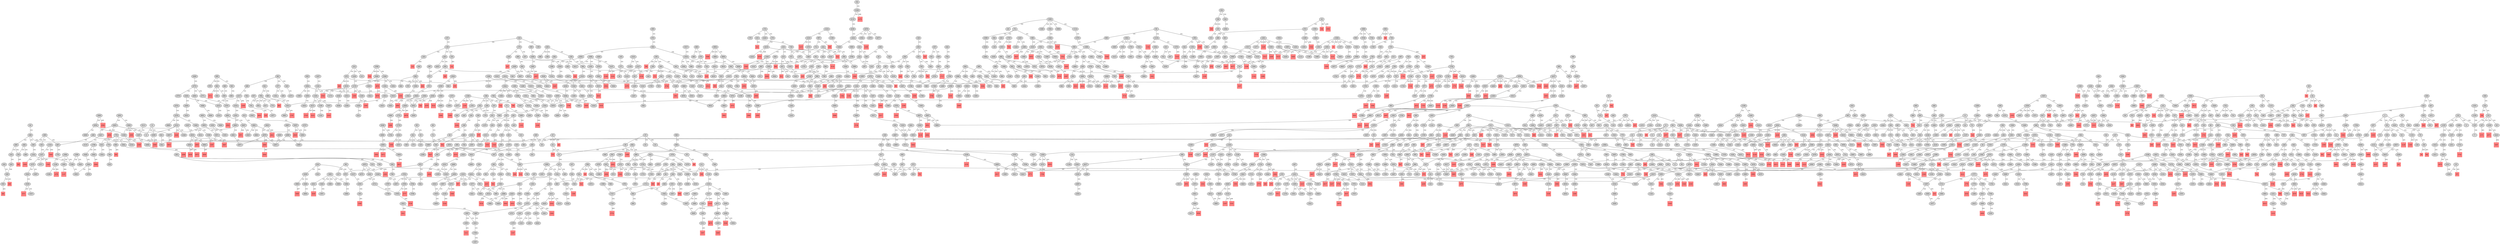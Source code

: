 graph {
node [style=filled];
    1--257 [label=101];
    1--65 [label=102];
    1--1025 [label=102];
    257--265 [label=101];
    257--2305 [label=201];
    2305 [shape=square] [color="0.0 0.5 1.0"];
    37--45 [label=101];
    37--53 [label=101];
    37--33 [label=102];
    45--61 [label=101];
    45--1069 [label=201];
    1069 [shape=square] [color="0.0 0.5 1.0"];
    69--77 [label=101];
    69--581 [label=101];
    69--65 [label=102];
    77--79 [label=101];
    261--277 [label=101];
    261--269 [label=102];
    261--325 [label=102];
    277--405 [label=101];
    277--1301 [label=101];
    1029--1030 [label=101];
    1029--1093 [label=101];
    1029--1061 [label=102];
    1029--1157 [label=102];
    1029--1541 [label=102];
    1029--5 [label=202];
    5 [shape=square] [color="0.0 0.5 1.0"];
    1030--1038 [label=101];
    1093--1094 [label=101];
    1093--1125 [label=101];
    1093--1605 [label=101];
    1093--1089 [label=102];
    1093--3141 [label=207];
    3141 [shape=square] [color="0.0 0.5 1.0"];
    24--32 [label=101];
    32--31 [label=102];
    32--1056 [label=102];
    52--51 [label=101];
    52--564 [label=202];
    564 [shape=square] [color="0.0 0.5 1.0"];
    51--115 [label=101];
    51--307 [label=202];
    307 [shape=square] [color="0.0 0.5 1.0"];
    276--308 [label=101];
    276--404 [label=101];
    276--2324 [label=101];
    308--372 [label=101];
    308--1332 [label=101];
    308--316 [label=102];
    404--403 [label=102];
    404--402 [label=102];
    1044--1556 [label=101];
    1556--1684 [label=101];
    1556--1560 [label=101];
    2068--2052 [label=101];
    2068--2580 [label=205];
    2580 [shape=square] [color="0.0 0.5 1.0"];
    2052--2060 [label=101];
    2052--2308 [label=101];
    9--10 [label=101];
    9--11 [label=101];
    9--41 [label=102];
    9--2057 [label=201];
    2057 [shape=square] [color="0.0 0.5 1.0"];
    9--25 [label=202];
    25 [shape=square] [color="0.0 0.5 1.0"];
    10--14 [label=101];
    10--12 [label=102];
    89--2137 [label=101];
    89--217 [label=102];
    2137--2393 [label=101];
    537--538 [label=101];
    538--540 [label=102];
    2073--2329 [label=101];
    2073--2075 [label=101];
    2073--2201 [label=101];
    2329--2393 [label=101];
    2329--2457 [label=101];
    2201--2713 [label=101];
    33--35 [label=101];
    35--99 [label=201];
    99 [shape=square] [color="0.0 0.5 1.0"];
    38--54 [label=101];
    38--34 [label=201];
    34 [shape=square] [color="0.0 0.5 1.0"];
    54--182 [label=101];
    54--566 [label=101];
    54--56 [label=102];
    54--62 [label=201];
    62 [shape=square] [color="0.0 0.5 1.0"];
    42--298 [label=101];
    298--290 [label=101];
    298--300 [label=101];
    298--810 [label=102];
    290--418 [label=101];
    290--354 [label=102];
    418--420 [label=101];
    1058--1062 [label=101];
    1062--1061 [label=102];
    47--63 [label=101];
    47--39 [label=102];
    47--43 [label=203];
    43 [shape=square] [color="0.0 0.5 1.0"];
    63--61 [label=101];
    63--575 [label=203];
    575 [shape=square] [color="0.0 0.5 1.0"];
    299--303 [label=101];
    299--300 [label=102];
    299--267 [label=102];
    303--1327 [label=102];
    2091--2083 [label=101];
    2091--2603 [label=101];
    2083--2087 [label=101];
    2083--2595 [label=202];
    2595 [shape=square] [color="0.0 0.5 1.0"];
    2603--2607 [label=101];
    2603--3627 [label=101];
    2603--2859 [label=201];
    2859 [shape=square] [color="0.0 0.5 1.0"];
    172--170 [label=101];
    172--176 [label=101];
    172--2220 [label=101];
    170--2218 [label=101];
    300--1324 [label=101];
    1324--1340 [label=101];
    1324--1836 [label=201];
    1836 [shape=square] [color="0.0 0.5 1.0"];
    556--524 [label=101];
    556--1580 [label=102];
    556--620 [label=102];
    556--44 [label=201];
    44 [shape=square] [color="0.0 0.5 1.0"];
    524--540 [label=101];
    524--2572 [label=101];
    524--523 [label=201];
    523 [shape=square] [color="0.0 0.5 1.0"];
    58--2106 [label=101];
    2106--2110 [label=101];
    2106--2170 [label=206];
    2170 [shape=square] [color="0.0 0.5 1.0"];
    188--180 [label=101];
    188--187 [label=101];
    188--252 [label=101];
    180--164 [label=101];
    180--179 [label=101];
    187--251 [label=101];
    252--508 [label=102];
    252--256 [label=102];
    252--220 [label=102];
    1084--1148 [label=101];
    1084--1340 [label=102];
    1084--1083 [label=102];
    1148--3196 [label=101];
    1148--1276 [label=201];
    1276 [shape=square] [color="0.0 0.5 1.0"];
    182--190 [label=101];
    182--166 [label=101];
    182--246 [label=101];
    182--694 [label=101];
    566--562 [label=102];
    61--317 [label=102];
    126--254 [label=101];
    254--250 [label=101];
    254--253 [label=101];
    254--510 [label=202];
    510 [shape=square] [color="0.0 0.5 1.0"];
    190--158 [label=102];
    318--382 [label=101];
    318--314 [label=102];
    318--830 [label=102];
    382--378 [label=101];
    382--374 [label=101];
    382--381 [label=102];
    1086--1598 [label=101];
    1086--1342 [label=102];
    2110--2238 [label=101];
    2238--2222 [label=101];
    65--81 [label=101];
    65--321 [label=101];
    65--73 [label=102];
    65--193 [label=102];
    81--2129 [label=201];
    2129 [shape=square] [color="0.0 0.5 1.0"];
    68--324 [label=101];
    324--836 [label=102];
    324--1348 [label=102];
    71--327 [label=101];
    71--1095 [label=101];
    327--263 [label=101];
    327--323 [label=102];
    1095--1103 [label=201];
    1103 [shape=square] [color="0.0 0.5 1.0"];
    83--115 [label=101];
    115--627 [label=101];
    115--116 [label=102];
    323--331 [label=101];
    323--451 [label=101];
    323--355 [label=102];
    331--363 [label=101];
    451--1475 [label=101];
    579--595 [label=101];
    579--580 [label=101];
    579--611 [label=101];
    595--627 [label=101];
    595--851 [label=101];
    595--599 [label=102];
    595--1619 [label=102];
    580--612 [label=101];
    580--1604 [label=101];
    611--547 [label=101];
    611--615 [label=102];
    611--1635 [label=102];
    1091--1092 [label=101];
    1091--1107 [label=102];
    1091--1123 [label=102];
    1091--67 [label=201];
    67 [shape=square] [color="0.0 0.5 1.0"];
    74--202 [label=101];
    74--586 [label=101];
    74--1098 [label=101];
    202--138 [label=102];
    586--590 [label=101];
    586--1610 [label=102];
    1098--1034 [label=102];
    79--80 [label=101];
    80--592 [label=201];
    592 [shape=square] [color="0.0 0.5 1.0"];
    80--78 [label=202];
    78 [shape=square] [color="0.0 0.5 1.0"];
    94--606 [label=101];
    94--350 [label=101];
    94--1118 [label=102];
    606--590 [label=101];
    350--342 [label=101];
    350--286 [label=101];
    350--2398 [label=202];
    2398 [shape=square] [color="0.0 0.5 1.0"];
    206--142 [label=101];
    206--208 [label=102];
    142--654 [label=102];
    590--582 [label=101];
    590--718 [label=101];
    590--846 [label=102];
    582--838 [label=101];
    582--518 [label=101];
    718--974 [label=101];
    91--92 [label=101];
    91--603 [label=101];
    91--1115 [label=101];
    603--635 [label=101];
    603--601 [label=102];
    603--607 [label=102];
    1115--1627 [label=101];
    1115--1051 [label=102];
    127--119 [label=101];
    127--128 [label=102];
    119--103 [label=101];
    351--863 [label=101];
    863--799 [label=102];
    607--605 [label=101];
    605--597 [label=101];
    605--733 [label=101];
    605--2653 [label=101];
    1119--1120 [label=101];
    1120--1376 [label=101];
    1120--1116 [label=101];
    2143--2127 [label=101];
    2143--2139 [label=101];
    2127--2123 [label=101];
    2127--2159 [label=205];
    2159 [shape=square] [color="0.0 0.5 1.0"];
    88--72 [label=101];
    72--104 [label=101];
    224--222 [label=101];
    224--208 [label=101];
    222--218 [label=101];
    222--478 [label=101];
    208--207 [label=102];
    352--336 [label=101];
    352--344 [label=102];
    336--335 [label=101];
    336--328 [label=202];
    328 [shape=square] [color="0.0 0.5 1.0"];
    608--736 [label=101];
    608--544 [label=102];
    608--96 [label=201];
    96 [shape=square] [color="0.0 0.5 1.0"];
    736--735 [label=101];
    736--1760 [label=102];
    1376--1368 [label=101];
    103--2151 [label=101];
    2151--2119 [label=101];
    2151--2279 [label=101];
    2151--3175 [label=101];
    355--359 [label=101];
    359--357 [label=101];
    359--360 [label=102];
    547--551 [label=101];
    547--803 [label=102];
    547--675 [label=205];
    675 [shape=square] [color="0.0 0.5 1.0"];
    73--2121 [label=101];
    2121--2249 [label=101];
    2121--2125 [label=101];
    2121--2633 [label=101];
    109--621 [label=101];
    109--101 [label=102];
    621--617 [label=101];
    121--1145 [label=101];
    121--2169 [label=101];
    121--113 [label=201];
    113 [shape=square] [color="0.0 0.5 1.0"];
    1145--1129 [label=101];
    1145--1137 [label=101];
    1145--1657 [label=102];
    2169--2105 [label=203];
    2105 [shape=square] [color="0.0 0.5 1.0"];
    617--633 [label=101];
    617--1641 [label=101];
    633--634 [label=102];
    633--569 [label=102];
    1641--1633 [label=101];
    1641--1897 [label=101];
    1641--1643 [label=202];
    1643 [shape=square] [color="0.0 0.5 1.0"];
    1129--1065 [label=101];
    1129--1130 [label=101];
    364--1388 [label=101];
    1388--1516 [label=101];
    620--876 [label=101];
    620--588 [label=102];
    876--892 [label=101];
    114--2162 [label=101];
    114--1138 [label=102];
    2162--2161 [label=101];
    241--245 [label=101];
    241--249 [label=102];
    369--2417 [label=101];
    369--1393 [label=102];
    2417--2161 [label=101];
    2417--2385 [label=101];
    2417--2421 [label=101];
    625--609 [label=101];
    625--1649 [label=101];
    1649--1585 [label=101];
    1649--1617 [label=101];
    1137--1105 [label=101];
    1137--1265 [label=102];
    1137--1393 [label=102];
    2161--2097 [label=101];
    2097--2353 [label=101];
    85--341 [label=101];
    85--93 [label=102];
    341--349 [label=101];
    341--2389 [label=101];
    341--373 [label=102];
    101--2149 [label=101];
    2149--2405 [label=101];
    2149--2150 [label=201];
    2150 [shape=square] [color="0.0 0.5 1.0"];
    118--246 [label=101];
    118--117 [label=201];
    117 [shape=square] [color="0.0 0.5 1.0"];
    130--146 [label=101];
    130--134 [label=102];
    146--402 [label=101];
    146--2194 [label=101];
    131--643 [label=101];
    131--1155 [label=101];
    131--3 [label=102];
    131--135 [label=102];
    1155--1156 [label=101];
    1155--1153 [label=101];
    1155--1187 [label=102];
    164--168 [label=101];
    168--40 [label=101];
    168--680 [label=101];
    196--228 [label=101];
    196--1220 [label=101];
    228--1252 [label=101];
    228--740 [label=101];
    1220--1218 [label=101];
    1220--1224 [label=102];
    388--387 [label=101];
    387--391 [label=101];
    387--2435 [label=101];
    644--652 [label=101];
    644--2692 [label=102];
    652--716 [label=101];
    1156--1028 [label=101];
    1156--1412 [label=101];
    1028--1027 [label=101];
    1412--1411 [label=101];
    2180--2692 [label=101];
    2180--2179 [label=101];
    2180--2244 [label=101];
    2692--2696 [label=101];
    2692--2756 [label=101];
    2179--2243 [label=101];
    2179--2183 [label=201];
    2183 [shape=square] [color="0.0 0.5 1.0"];
    2244--3268 [label=101];
    2244--2252 [label=201];
    2252 [shape=square] [color="0.0 0.5 1.0"];
    141--157 [label=101];
    141--173 [label=102];
    141--205 [label=102];
    141--133 [label=203];
    133 [shape=square] [color="0.0 0.5 1.0"];
    157--221 [label=101];
    157--158 [label=101];
    157--2205 [label=101];
    165--166 [label=101];
    165--421 [label=101];
    165--677 [label=101];
    165--2213 [label=101];
    421--1445 [label=101];
    421--422 [label=102];
    677--933 [label=101];
    677--1701 [label=101];
    677--673 [label=102];
    2213--2214 [label=201];
    2214 [shape=square] [color="0.0 0.5 1.0"];
    389--391 [label=101];
    389--2437 [label=101];
    391--399 [label=102];
    2437--2501 [label=101];
    2437--3461 [label=101];
    2437--2181 [label=102];
    2437--2949 [label=202];
    2949 [shape=square] [color="0.0 0.5 1.0"];
    2181--2182 [label=101];
    16--272 [label=101];
    16--144 [label=201];
    144 [shape=square] [color="0.0 0.5 1.0"];
    16--2064 [label=206];
    2064 [shape=square] [color="0.0 0.5 1.0"];
    272--1296 [label=101];
    272--288 [label=102];
    143--175 [label=101];
    143--139 [label=102];
    143--159 [label=102];
    175--239 [label=101];
    175--167 [label=102];
    160--152 [label=101];
    152--151 [label=101];
    152--184 [label=201];
    184 [shape=square] [color="0.0 0.5 1.0"];
    137--139 [label=101];
    139--155 [label=101];
    139--203 [label=101];
    139--140 [label=102];
    145--177 [label=101];
    177--181 [label=101];
    177--49 [label=102];
    155--153 [label=201];
    153 [shape=square] [color="0.0 0.5 1.0"];
    221--733 [label=101];
    158--670 [label=101];
    158--2206 [label=202];
    2206 [shape=square] [color="0.0 0.5 1.0"];
    2205--2461 [label=101];
    2205--2207 [label=101];
    185--189 [label=101];
    185--169 [label=101];
    185--441 [label=101];
    185--186 [label=201];
    186 [shape=square] [color="0.0 0.5 1.0"];
    189--181 [label=101];
    189--445 [label=101];
    169--681 [label=101];
    169--1193 [label=101];
    169--171 [label=203];
    171 [shape=square] [color="0.0 0.5 1.0"];
    441--313 [label=101];
    441--953 [label=102];
    665--697 [label=101];
    697--1721 [label=101];
    697--569 [label=102];
    2713--2705 [label=101];
    203--459 [label=101];
    203--2251 [label=101];
    681--745 [label=102];
    681--1705 [label=102];
    681--2729 [label=204];
    2729 [shape=square] [color="0.0 0.5 1.0"];
    1193--1449 [label=101];
    1193--1197 [label=102];
    239--237 [label=202];
    237 [shape=square] [color="0.0 0.5 1.0"];
    251--249 [label=102];
    251--1275 [label=102];
    427--1451 [label=101];
    427--425 [label=102];
    427--428 [label=201];
    428 [shape=square] [color="0.0 0.5 1.0"];
    1451--1419 [label=201];
    1419 [shape=square] [color="0.0 0.5 1.0"];
    151--23 [label=101];
    151--147 [label=101];
    151--2199 [label=101];
    151--135 [label=102];
    147--1171 [label=201];
    1171 [shape=square] [color="0.0 0.5 1.0"];
    2199--3223 [label=101];
    2199--2071 [label=202];
    2071 [shape=square] [color="0.0 0.5 1.0"];
    181--1205 [label=101];
    1205--1207 [label=101];
    439--423 [label=101];
    439--447 [label=101];
    423--935 [label=101];
    423--424 [label=102];
    447--1471 [label=101];
    695--663 [label=101];
    695--691 [label=101];
    695--679 [label=102];
    663--664 [label=101];
    663--659 [label=101];
    663--2711 [label=203];
    2711 [shape=square] [color="0.0 0.5 1.0"];
    691--699 [label=102];
    40--104 [label=101];
    680--744 [label=102];
    680--552 [label=201];
    552 [shape=square] [color="0.0 0.5 1.0"];
    694--696 [label=101];
    694--678 [label=101];
    694--662 [label=202];
    662 [shape=square] [color="0.0 0.5 1.0"];
    248--760 [label=101];
    248--1272 [label=101];
    1272--1280 [label=101];
    1208--1204 [label=101];
    1204--1202 [label=101];
    1204--1076 [label=101];
    2218--2234 [label=101];
    2218--3242 [label=101];
    2218--2474 [label=206];
    2474 [shape=square] [color="0.0 0.5 1.0"];
    250--218 [label=101];
    250--234 [label=101];
    250--762 [label=101];
    218--1242 [label=101];
    234--226 [label=201];
    226 [shape=square] [color="0.0 0.5 1.0"];
    762--746 [label=101];
    762--764 [label=101];
    442--1466 [label=101];
    1466--1468 [label=102];
    1210--3258 [label=101];
    1210--1178 [label=101];
    1210--1194 [label=101];
    1210--1274 [label=101];
    3258--3250 [label=101];
    3258--3257 [label=201];
    3257 [shape=square] [color="0.0 0.5 1.0"];
    1194--1196 [label=101];
    193--209 [label=101];
    193--225 [label=102];
    459--491 [label=101];
    459--971 [label=102];
    459--395 [label=206];
    395 [shape=square] [color="0.0 0.5 1.0"];
    1225--1241 [label=101];
    1241--1497 [label=101];
    1241--3289 [label=101];
    2249--201 [label=201];
    201 [shape=square] [color="0.0 0.5 1.0"];
    402--914 [label=101];
    402--1426 [label=101];
    2194--2706 [label=101];
    2194--3218 [label=101];
    214--1238 [label=101];
    214--470 [label=101];
    214--213 [label=102];
    1238--1174 [label=101];
    470--2518 [label=101];
    470--982 [label=102];
    470--469 [label=202];
    469 [shape=square] [color="0.0 0.5 1.0"];
    242--754 [label=101];
    754--756 [label=101];
    466--978 [label=101];
    466--468 [label=102];
    978--722 [label=101];
    978--986 [label=101];
    978--1010 [label=101];
    722--210 [label=201];
    210 [shape=square] [color="0.0 0.5 1.0"];
    211--467 [label=101];
    467--979 [label=101];
    216--728 [label=101];
    216--212 [label=202];
    212 [shape=square] [color="0.0 0.5 1.0"];
    728--727 [label=101];
    244--116 [label=101];
    724--980 [label=101];
    724--596 [label=102];
    980--852 [label=102];
    2260--2772 [label=101];
    2772--2804 [label=101];
    2772--2770 [label=101];
    2772--2771 [label=102];
    733--2781 [label=101];
    735--991 [label=101];
    735--671 [label=102];
    735--223 [label=203];
    223 [shape=square] [color="0.0 0.5 1.0"];
    991--1023 [label=101];
    1252--3300 [label=101];
    1252--1764 [label=101];
    740--676 [label=102];
    740--738 [label=102];
    740--2788 [label=202];
    2788 [shape=square] [color="0.0 0.5 1.0"];
    230--238 [label=101];
    230--198 [label=102];
    230--486 [label=102];
    238--240 [label=101];
    238--494 [label=101];
    482--354 [label=101];
    482--498 [label=101];
    354--362 [label=205];
    362 [shape=square] [color="0.0 0.5 1.0"];
    1250--1249 [label=101];
    1250--1254 [label=101];
    1249--1761 [label=101];
    1254--1510 [label=101];
    1254--1766 [label=102];
    104--360 [label=101];
    360--872 [label=101];
    360--358 [label=102];
    200--712 [label=101];
    712--720 [label=102];
    712--708 [label=102];
    231--743 [label=101];
    231--487 [label=101];
    743--741 [label=102];
    240--232 [label=202];
    232 [shape=square] [color="0.0 0.5 1.0"];
    2280--2152 [label=101];
    2280--2536 [label=101];
    2280--2279 [label=102];
    2536--3560 [label=101];
    2536--2532 [label=102];
    494--1518 [label=101];
    494--462 [label=101];
    253--765 [label=101];
    253--509 [label=102];
    765--637 [label=102];
    765--761 [label=201];
    761 [shape=square] [color="0.0 0.5 1.0"];
    749--1773 [label=101];
    749--751 [label=102];
    749--741 [label=102];
    749--685 [label=201];
    685 [shape=square] [color="0.0 0.5 1.0"];
    1773--1645 [label=101];
    1261--1253 [label=101];
    1261--1517 [label=101];
    1261--3309 [label=101];
    1261--1277 [label=102];
    1261--1229 [label=203];
    1229 [shape=square] [color="0.0 0.5 1.0"];
    1253--1125 [label=101];
    1517--1519 [label=101];
    1517--3565 [label=102];
    1517--1513 [label=204];
    1513 [shape=square] [color="0.0 0.5 1.0"];
    3309--3245 [label=101];
    3309--3310 [label=201];
    3310 [shape=square] [color="0.0 0.5 1.0"];
    3309--2285 [label=204];
    2285 [shape=square] [color="0.0 0.5 1.0"];
    258--2306 [label=101];
    258--260 [label=101];
    258--274 [label=101];
    258--2 [label=102];
    258--266 [label=203];
    266 [shape=square] [color="0.0 0.5 1.0"];
    2306--3330 [label=101];
    2306--2322 [label=101];
    260--772 [label=201];
    772 [shape=square] [color="0.0 0.5 1.0"];
    274--1298 [label=101];
    274--338 [label=201];
    338 [shape=square] [color="0.0 0.5 1.0"];
    265--329 [label=102];
    268--267 [label=101];
    268--2316 [label=102];
    267--779 [label=101];
    282--346 [label=101];
    282--410 [label=101];
    346--330 [label=102];
    410--2458 [label=101];
    410--922 [label=102];
    330--329 [label=101];
    330--842 [label=102];
    329--457 [label=201];
    457 [shape=square] [color="0.0 0.5 1.0"];
    394--138 [label=101];
    778--770 [label=101];
    778--1802 [label=101];
    778--810 [label=102];
    778--842 [label=102];
    778--906 [label=102];
    770--786 [label=102];
    1802--1930 [label=101];
    1290--1322 [label=101];
    1290--1289 [label=102];
    263--2311 [label=101];
    2311--2375 [label=101];
    2311--2343 [label=203];
    2343 [shape=square] [color="0.0 0.5 1.0"];
    269--2317 [label=101];
    2317--2313 [label=101];
    2317--2319 [label=102];
    2317--2349 [label=202];
    2349 [shape=square] [color="0.0 0.5 1.0"];
    1296--1294 [label=101];
    1296--3344 [label=204];
    3344 [shape=square] [color="0.0 0.5 1.0"];
    287--2335 [label=101];
    287--799 [label=102];
    287--31 [label=102];
    2335--2367 [label=101];
    335--463 [label=101];
    335--333 [label=101];
    463--495 [label=101];
    2319--2351 [label=101];
    2319--2831 [label=202];
    2831 [shape=square] [color="0.0 0.5 1.0"];
    2351--2863 [label=101];
    283--315 [label=101];
    283--284 [label=102];
    283--795 [label=102];
    315--2363 [label=202];
    2363 [shape=square] [color="0.0 0.5 1.0"];
    339--343 [label=101];
    343--2391 [label=101];
    343--375 [label=201];
    375 [shape=square] [color="0.0 0.5 1.0"];
    787--851 [label=101];
    787--531 [label=101];
    787--2835 [label=101];
    787--915 [label=201];
    915 [shape=square] [color="0.0 0.5 1.0"];
    1299--1300 [label=101];
    1299--1331 [label=101];
    1299--3347 [label=101];
    1300--1298 [label=101];
    1300--1284 [label=102];
    1300--1812 [label=102];
    1300--3348 [label=201];
    3348 [shape=square] [color="0.0 0.5 1.0"];
    1331--1459 [label=101];
    1331--1339 [label=102];
    2323--2331 [label=101];
    2331--2332 [label=101];
    2331--3355 [label=101];
    288--286 [label=101];
    344--2392 [label=101];
    294--2342 [label=101];
    294--806 [label=102];
    295--293 [label=101];
    295--39 [label=101];
    293--301 [label=101];
    293--357 [label=102];
    872--616 [label=101];
    872--870 [label=101];
    424--422 [label=101];
    424--1448 [label=101];
    1448--1192 [label=102];
    1448--1960 [label=201];
    1960 [shape=square] [color="0.0 0.5 1.0"];
    1320--1336 [label=101];
    1320--1384 [label=102];
    1320--296 [label=201];
    296 [shape=square] [color="0.0 0.5 1.0"];
    1336--1344 [label=101];
    289--1313 [label=101];
    289--801 [label=101];
    289--305 [label=102];
    1313--1314 [label=101];
    801--809 [label=101];
    801--803 [label=101];
    801--817 [label=101];
    801--2849 [label=101];
    809--937 [label=101];
    809--2857 [label=101];
    809--553 [label=102];
    809--873 [label=102];
    809--297 [label=201];
    297 [shape=square] [color="0.0 0.5 1.0"];
    937--905 [label=101];
    2857--2825 [label=203];
    2825 [shape=square] [color="0.0 0.5 1.0"];
    1321--1449 [label=101];
    1321--1289 [label=102];
    1321--1325 [label=102];
    1449--1961 [label=202];
    1961 [shape=square] [color="0.0 0.5 1.0"];
    2345--2409 [label=101];
    2345--2313 [label=102];
    2409--3433 [label=101];
    372--1396 [label=101];
    372--371 [label=102];
    1332--1330 [label=101];
    311--1335 [label=101];
    311--312 [label=102];
    311--309 [label=203];
    309 [shape=square] [color="0.0 0.5 1.0"];
    1335--1333 [label=102];
    819--947 [label=101];
    819--823 [label=101];
    947--931 [label=102];
    947--948 [label=102];
    1459--1457 [label=102];
    1301--1813 [label=101];
    310--822 [label=101];
    822--830 [label=102];
    317--319 [label=101];
    317--285 [label=102];
    317--1341 [label=102];
    319--383 [label=101];
    319--831 [label=102];
    437--501 [label=101];
    437--949 [label=101];
    501--509 [label=102];
    949--693 [label=101];
    821--789 [label=101];
    821--885 [label=102];
    789--773 [label=101];
    789--917 [label=101];
    789--1813 [label=102];
    789--791 [label=102];
    789--853 [label=102];
    1333--1317 [label=101];
    1333--1397 [label=101];
    1333--1461 [label=102];
    1317--1381 [label=101];
    1317--1318 [label=203];
    1318 [shape=square] [color="0.0 0.5 1.0"];
    325--2373 [label=101];
    342--1366 [label=102];
    838--854 [label=101];
    838--2886 [label=101];
    854--862 [label=101];
    854--598 [label=102];
    2886--2882 [label=101];
    2886--2822 [label=201];
    2822 [shape=square] [color="0.0 0.5 1.0"];
    2886--3910 [label=201];
    3910 [shape=square] [color="0.0 0.5 1.0"];
    1350--1366 [label=101];
    1350--1094 [label=102];
    1350--1358 [label=102];
    1366--1110 [label=101];
    1366--1878 [label=101];
    1366--1362 [label=102];
    2374--2376 [label=101];
    2376--2312 [label=101];
    2376--2888 [label=101];
    2376--3400 [label=101];
    456--968 [label=101];
    456--2504 [label=101];
    456--392 [label=102];
    456--464 [label=102];
    456--454 [label=203];
    454 [shape=square] [color="0.0 0.5 1.0"];
    968--840 [label=101];
    2312--2056 [label=101];
    2312--2308 [label=101];
    2312--2328 [label=102];
    2312--2440 [label=202];
    2440 [shape=square] [color="0.0 0.5 1.0"];
    3400--3398 [label=101];
    3400--3912 [label=102];
    340--348 [label=101];
    340--2388 [label=101];
    340--84 [label=102];
    348--380 [label=101];
    348--347 [label=102];
    348--860 [label=102];
    2388--2396 [label=101];
    2388--2516 [label=101];
    2386--2322 [label=101];
    2386--2898 [label=101];
    2386--3410 [label=102];
    2322--2321 [label=101];
    2322--2354 [label=201];
    2354 [shape=square] [color="0.0 0.5 1.0"];
    2322--3346 [label=203];
    3346 [shape=square] [color="0.0 0.5 1.0"];
    2322--2330 [label=205];
    2330 [shape=square] [color="0.0 0.5 1.0"];
    2898--3026 [label=203];
    3026 [shape=square] [color="0.0 0.5 1.0"];
    365--357 [label=101];
    365--877 [label=102];
    873--1001 [label=101];
    873--361 [label=201];
    361 [shape=square] [color="0.0 0.5 1.0"];
    1001--969 [label=101];
    1001--2025 [label=102];
    1385--1386 [label=101];
    1385--1353 [label=102];
    1386--1514 [label=101];
    1386--3434 [label=101];
    378--380 [label=101];
    490--492 [label=101];
    490--2538 [label=102];
    492--491 [label=101];
    492--1516 [label=101];
    1514--1530 [label=101];
    1514--1258 [label=102];
    2391--2389 [label=101];
    2391--2387 [label=101];
    2391--2375 [label=101];
    383--1407 [label=101];
    383--2431 [label=101];
    1407--1375 [label=101];
    1407--1403 [label=102];
    2431--2415 [label=101];
    2431--2429 [label=101];
    2431--2432 [label=207];
    2432 [shape=square] [color="0.0 0.5 1.0"];
    887--883 [label=101];
    883--371 [label=102];
    2435--2307 [label=101];
    2435--2467 [label=202];
    2467 [shape=square] [color="0.0 0.5 1.0"];
    393--385 [label=101];
    393--905 [label=102];
    385--417 [label=102];
    156--2204 [label=101];
    156--154 [label=102];
    2204--2076 [label=101];
    2204--2203 [label=202];
    2203 [shape=square] [color="0.0 0.5 1.0"];
    284--796 [label=101];
    284--2332 [label=102];
    2458--2450 [label=203];
    2450 [shape=square] [color="0.0 0.5 1.0"];
    416--415 [label=101];
    416--1440 [label=101];
    416--448 [label=102];
    415--927 [label=101];
    415--1439 [label=102];
    1440--1312 [label=101];
    1440--1952 [label=101];
    1440--1504 [label=201];
    1504 [shape=square] [color="0.0 0.5 1.0"];
    444--956 [label=101];
    444--448 [label=102];
    444--443 [label=102];
    444--412 [label=206];
    412 [shape=square] [color="0.0 0.5 1.0"];
    956--954 [label=101];
    956--1020 [label=101];
    956--1980 [label=101];
    1436--1468 [label=101];
    1436--1434 [label=102];
    1436--1948 [label=102];
    1468--1452 [label=102];
    2460--2332 [label=101];
    2460--2459 [label=102];
    2332--2076 [label=101];
    927--799 [label=101];
    927--923 [label=102];
    927--911 [label=201];
    911 [shape=square] [color="0.0 0.5 1.0"];
    477--478 [label=101];
    477--413 [label=201];
    413 [shape=square] [color="0.0 0.5 1.0"];
    478--462 [label=101];
    478--990 [label=102];
    925--926 [label=101];
    925--957 [label=101];
    925--989 [label=102];
    1437--1181 [label=101];
    1181--1165 [label=101];
    1181--1173 [label=102];
    2461--2463 [label=201];
    2463 [shape=square] [color="0.0 0.5 1.0"];
    420--436 [label=102];
    1516--1520 [label=101];
    940--812 [label=101];
    940--684 [label=101];
    940--932 [label=102];
    812--780 [label=101];
    812--804 [label=101];
    812--810 [label=101];
    812--816 [label=101];
    684--688 [label=101];
    1452--1964 [label=101];
    1964--1932 [label=101];
    1964--1963 [label=101];
    302--1326 [label=101];
    302--430 [label=201];
    430 [shape=square] [color="0.0 0.5 1.0"];
    1326--1325 [label=101];
    1326--1328 [label=101];
    1326--1838 [label=102];
    446--438 [label=101];
    438--1462 [label=101];
    1518--1520 [label=101];
    1518--2030 [label=101];
    462--2510 [label=202];
    2510 [shape=square] [color="0.0 0.5 1.0"];
    942--1966 [label=101];
    942--958 [label=101];
    942--934 [label=102];
    1966--1958 [label=101];
    1966--1962 [label=101];
    958--3006 [label=206];
    3006 [shape=square] [color="0.0 0.5 1.0"];
    2478--2222 [label=101];
    2478--2470 [label=101];
    2478--2477 [label=101];
    2478--2542 [label=101];
    2222--3246 [label=101];
    2222--2190 [label=203];
    2190 [shape=square] [color="0.0 0.5 1.0"];
    935--951 [label=101];
    935--1959 [label=101];
    935--807 [label=202];
    807 [shape=square] [color="0.0 0.5 1.0"];
    935--999 [label=202];
    999 [shape=square] [color="0.0 0.5 1.0"];
    495--493 [label=102];
    495--1007 [label=102];
    495--1519 [label=102];
    943--939 [label=101];
    943--941 [label=102];
    943--431 [label=202];
    431 [shape=square] [color="0.0 0.5 1.0"];
    939--931 [label=101];
    939--1963 [label=102];
    939--1003 [label=202];
    1003 [shape=square] [color="0.0 0.5 1.0"];
    1455--1447 [label=101];
    1455--1199 [label=102];
    1455--1453 [label=102];
    1447--1443 [label=102];
    434--436 [label=101];
    436--500 [label=102];
    436--440 [label=201];
    440 [shape=square] [color="0.0 0.5 1.0"];
    945--929 [label=101];
    945--689 [label=101];
    929--931 [label=101];
    929--933 [label=101];
    689--753 [label=202];
    753 [shape=square] [color="0.0 0.5 1.0"];
    1462--1458 [label=102];
    450--962 [label=101];
    450--386 [label=102];
    450--452 [label=102];
    962--706 [label=101];
    962--834 [label=102];
    2518--2526 [label=101];
    2518--2514 [label=101];
    2518--2520 [label=202];
    2520 [shape=square] [color="0.0 0.5 1.0"];
    966--974 [label=101];
    966--902 [label=101];
    966--965 [label=101];
    966--998 [label=101];
    974--976 [label=102];
    902--774 [label=101];
    902--1926 [label=101];
    902--918 [label=201];
    918 [shape=square] [color="0.0 0.5 1.0"];
    965--709 [label=101];
    965--901 [label=102];
    998--934 [label=101];
    998--994 [label=102];
    998--1000 [label=102];
    1475--1483 [label=102];
    1475--3523 [label=102];
    967--711 [label=101];
    967--455 [label=201];
    455 [shape=square] [color="0.0 0.5 1.0"];
    711--727 [label=102];
    458--474 [label=101];
    474--506 [label=101];
    969--1993 [label=101];
    969--713 [label=102];
    969--970 [label=202];
    970 [shape=square] [color="0.0 0.5 1.0"];
    1993--1985 [label=202];
    1985 [shape=square] [color="0.0 0.5 1.0"];
    2389--2390 [label=101];
    460--452 [label=101];
    506--2554 [label=101];
    506--1018 [label=102];
    1500--1244 [label=101];
    1500--1499 [label=101];
    1500--3548 [label=101];
    1244--1180 [label=101];
    1244--1243 [label=101];
    1499--2011 [label=101];
    2524--2556 [label=101];
    2524--476 [label=202];
    476 [shape=square] [color="0.0 0.5 1.0"];
    2556--2540 [label=101];
    2556--3580 [label=101];
    356--2404 [label=101];
    356--292 [label=102];
    356--1380 [label=102];
    1508--1380 [label=101];
    1380--1378 [label=101];
    997--933 [label=101];
    997--1005 [label=101];
    933--2981 [label=202];
    2981 [shape=square] [color="0.0 0.5 1.0"];
    1005--973 [label=101];
    2533--2501 [label=101];
    2533--2469 [label=101];
    2533--2535 [label=101];
    2533--2534 [label=102];
    2533--485 [label=201];
    485 [shape=square] [color="0.0 0.5 1.0"];
    2501--3013 [label=101];
    2535--2551 [label=101];
    2535--2543 [label=203];
    2543 [shape=square] [color="0.0 0.5 1.0"];
    374--502 [label=203];
    502 [shape=square] [color="0.0 0.5 1.0"];
    1014--2038 [label=101];
    1014--1022 [label=101];
    1014--982 [label=102];
    1014--1016 [label=102];
    1014--3062 [label=102];
    2038--1910 [label=101];
    2038--2046 [label=101];
    2038--1974 [label=101];
    1022--766 [label=101];
    1022--894 [label=101];
    1022--1021 [label=101];
    1022--1006 [label=102];
    1526--1398 [label=101];
    1398--1394 [label=101];
    1398--1406 [label=101];
    2550--2422 [label=101];
    2550--2534 [label=101];
    2550--2558 [label=101];
    2550--3062 [label=101];
    2550--2549 [label=202];
    2549 [shape=square] [color="0.0 0.5 1.0"];
    2422--2166 [label=101];
    3062--3064 [label=101];
    511--1023 [label=101];
    1023--767 [label=101];
    1019--3067 [label=101];
    1019--763 [label=102];
    1019--891 [label=102];
    1019--507 [label=201];
    507 [shape=square] [color="0.0 0.5 1.0"];
    3067--3035 [label=101];
    1531--1532 [label=101];
    1531--3579 [label=102];
    1532--1530 [label=101];
    1532--508 [label=102];
    2555--2491 [label=101];
    2555--3579 [label=102];
    2491--2495 [label=101];
    2491--2483 [label=101];
    2554--2538 [label=101];
    2554--3578 [label=101];
    766--768 [label=201];
    768 [shape=square] [color="0.0 0.5 1.0"];
    766--734 [label=201];
    734 [shape=square] [color="0.0 0.5 1.0"];
    894--1918 [label=102];
    539--571 [label=101];
    539--1563 [label=102];
    571--635 [label=101];
    571--2619 [label=101];
    571--59 [label=102];
    571--572 [label=102];
    1547--1539 [label=101];
    1547--1803 [label=101];
    1539--515 [label=102];
    1539--1603 [label=102];
    1539--1571 [label=102];
    1539--1555 [label=201];
    1555 [shape=square] [color="0.0 0.5 1.0"];
    1803--1867 [label=101];
    518--646 [label=102];
    518--2566 [label=201];
    2566 [shape=square] [color="0.0 0.5 1.0"];
    533--535 [label=101];
    533--21 [label=102];
    533--597 [label=102];
    533--529 [label=102];
    535--1559 [label=201];
    1559 [shape=square] [color="0.0 0.5 1.0"];
    1558--3606 [label=101];
    1558--1046 [label=102];
    1558--534 [label=203];
    534 [shape=square] [color="0.0 0.5 1.0"];
    3606--3638 [label=101];
    3606--3670 [label=201];
    3670 [shape=square] [color="0.0 0.5 1.0"];
    513--769 [label=101];
    513--1537 [label=102];
    513--641 [label=102];
    513--517 [label=102];
    513--545 [label=202];
    545 [shape=square] [color="0.0 0.5 1.0"];
    769--785 [label=201];
    785 [shape=square] [color="0.0 0.5 1.0"];
    551--549 [label=102];
    549--565 [label=101];
    549--805 [label=101];
    549--1573 [label=101];
    549--2597 [label=101];
    1573--1569 [label=101];
    1573--1589 [label=101];
    2597--2593 [label=101];
    561--563 [label=101];
    561--817 [label=102];
    561--1585 [label=102];
    563--567 [label=101];
    673--737 [label=101];
    803--804 [label=101];
    803--1827 [label=201];
    1827 [shape=square] [color="0.0 0.5 1.0"];
    817--825 [label=101];
    1569--1633 [label=102];
    560--558 [label=101];
    558--550 [label=102];
    558--686 [label=102];
    616--584 [label=101];
    1576--1575 [label=101];
    1576--1574 [label=102];
    562--2610 [label=101];
    567--2615 [label=101];
    692--948 [label=101];
    948--1012 [label=101];
    948--2996 [label=205];
    2996 [shape=square] [color="0.0 0.5 1.0"];
    2615--2613 [label=201];
    2613 [shape=square] [color="0.0 0.5 1.0"];
    2615--2743 [label=201];
    2743 [shape=square] [color="0.0 0.5 1.0"];
    2619--2683 [label=203];
    2683 [shape=square] [color="0.0 0.5 1.0"];
    573--829 [label=101];
    573--569 [label=102];
    573--701 [label=201];
    701 [shape=square] [color="0.0 0.5 1.0"];
    639--2687 [label=101];
    639--1663 [label=102];
    2687--2685 [label=101];
    831--959 [label=101];
    831--895 [label=102];
    959--703 [label=102];
    2623--2879 [label=101];
    2623--2621 [label=204];
    2621 [shape=square] [color="0.0 0.5 1.0"];
    2879--2877 [label=101];
    2879--2871 [label=101];
    2879--2880 [label=206];
    2880 [shape=square] [color="0.0 0.5 1.0"];
    577--1601 [label=101];
    577--578 [label=202];
    578 [shape=square] [color="0.0 0.5 1.0"];
    1601--1602 [label=101];
    1601--1537 [label=101];
    612--868 [label=201];
    868 [shape=square] [color="0.0 0.5 1.0"];
    1604--1602 [label=101];
    1604--1612 [label=101];
    594--1618 [label=101];
    1618--1620 [label=101];
    706--708 [label=101];
    706--710 [label=102];
    708--2756 [label=101];
    2626--2658 [label=101];
    2626--2882 [label=102];
    2626--2114 [label=210];
    2114 [shape=square] [color="0.0 0.5 1.0"];
    519--775 [label=101];
    519--1543 [label=101];
    519--517 [label=102];
    519--647 [label=102];
    775--903 [label=101];
    1543--1607 [label=101];
    839--847 [label=101];
    839--835 [label=102];
    839--583 [label=201];
    583 [shape=square] [color="0.0 0.5 1.0"];
    847--848 [label=101];
    847--975 [label=101];
    847--783 [label=102];
    1607--1608 [label=101];
    1607--1623 [label=101];
    1607--1735 [label=101];
    1608--1616 [label=101];
    1608--1544 [label=101];
    1608--1736 [label=101];
    1608--1624 [label=102];
    1608--1606 [label=102];
    1623--1879 [label=101];
    1623--1621 [label=201];
    1621 [shape=square] [color="0.0 0.5 1.0"];
    585--1609 [label=101];
    1609--1611 [label=101];
    1609--1865 [label=101];
    2653--2645 [label=101];
    2653--2655 [label=101];
    2653--2589 [label=210];
    2589 [shape=square] [color="0.0 0.5 1.0"];
    1613--1645 [label=101];
    1613--1741 [label=102];
    1645--1581 [label=101];
    1645--1901 [label=101];
    2637--2633 [label=101];
    2633--3657 [label=202];
    3657 [shape=square] [color="0.0 0.5 1.0"];
    848--784 [label=101];
    848--844 [label=101];
    848--1872 [label=101];
    784--816 [label=101];
    784--776 [label=102];
    844--836 [label=101];
    844--332 [label=101];
    1872--1808 [label=102];
    1872--1868 [label=201];
    1868 [shape=square] [color="0.0 0.5 1.0"];
    1616--1104 [label=101];
    727--983 [label=102];
    727--1751 [label=102];
    601--857 [label=101];
    601--729 [label=102];
    601--602 [label=201];
    602 [shape=square] [color="0.0 0.5 1.0"];
    857--2905 [label=101];
    730--1754 [label=101];
    1754--1738 [label=101];
    1754--1746 [label=101];
    1754--2010 [label=101];
    1754--1626 [label=202];
    1626 [shape=square] [color="0.0 0.5 1.0"];
    858--1882 [label=101];
    1882--1874 [label=102];
    626--882 [label=101];
    882--866 [label=101];
    882--1906 [label=101];
    882--370 [label=102];
    882--884 [label=201];
    884 [shape=square] [color="0.0 0.5 1.0"];
    756--764 [label=102];
    756--1780 [label=102];
    759--1783 [label=101];
    759--757 [label=102];
    759--247 [label=102];
    1783--1791 [label=101];
    1655--1591 [label=101];
    1655--1653 [label=101];
    1655--1639 [label=102];
    1655--1911 [label=201];
    1911 [shape=square] [color="0.0 0.5 1.0"];
    1591--1079 [label=101];
    1591--1719 [label=102];
    1653--1781 [label=101];
    1653--1141 [label=102];
    646--2694 [label=101];
    646--645 [label=102];
    2694--2693 [label=101];
    2694--3718 [label=202];
    3718 [shape=square] [color="0.0 0.5 1.0"];
    904--776 [label=101];
    904--912 [label=102];
    776--1800 [label=102];
    2696--3720 [label=101];
    3720--3784 [label=101];
    3720--1672 [label=102];
    642--1666 [label=101];
    642--674 [label=101];
    1666--1154 [label=101];
    674--2722 [label=101];
    716--714 [label=101];
    682--686 [label=101];
    682--554 [label=101];
    682--938 [label=101];
    686--1710 [label=101];
    686--702 [label=102];
    686--750 [label=102];
    554--1578 [label=101];
    554--618 [label=101];
    554--2602 [label=202];
    2602 [shape=square] [color="0.0 0.5 1.0"];
    661--725 [label=101];
    661--2709 [label=101];
    725--757 [label=101];
    725--721 [label=102];
    2709--2197 [label=202];
    2197 [shape=square] [color="0.0 0.5 1.0"];
    670--672 [label=102];
    678--1702 [label=101];
    726--758 [label=101];
    726--1750 [label=101];
    758--757 [label=102];
    1750--1746 [label=102];
    1750--1752 [label=201];
    1752 [shape=square] [color="0.0 0.5 1.0"];
    660--659 [label=101];
    659--2707 [label=102];
    732--2780 [label=101];
    732--604 [label=102];
    732--731 [label=102];
    1692--1684 [label=101];
    1692--1948 [label=102];
    1684--3732 [label=101];
    1684--1716 [label=201];
    1716 [shape=square] [color="0.0 0.5 1.0"];
    931--932 [label=101];
    1699--1187 [label=101];
    1699--1667 [label=101];
    1187--1251 [label=102];
    1667--1731 [label=102];
    557--1581 [label=101];
    1710--1774 [label=101];
    1710--1709 [label=102];
    687--751 [label=101];
    687--655 [label=102];
    751--767 [label=101];
    751--1775 [label=202];
    1775 [shape=square] [color="0.0 0.5 1.0"];
    941--2989 [label=101];
    1709--1711 [label=101];
    1711--1583 [label=101];
    1711--1727 [label=102];
    693--2741 [label=101];
    693--1717 [label=203];
    1717 [shape=square] [color="0.0 0.5 1.0"];
    2741--2229 [label=101];
    2756--2760 [label=202];
    2760 [shape=square] [color="0.0 0.5 1.0"];
    2755--2627 [label=101];
    2755--2763 [label=205];
    2763 [shape=square] [color="0.0 0.5 1.0"];
    2627--2628 [label=101];
    2627--2883 [label=101];
    721--977 [label=101];
    977--979 [label=101];
    977--1009 [label=102];
    1747--2003 [label=101];
    1747--723 [label=203];
    723 [shape=square] [color="0.0 0.5 1.0"];
    2003--1939 [label=101];
    2003--1491 [label=101];
    2771--2707 [label=101];
    2707--2691 [label=101];
    2781--2765 [label=101];
    990--989 [label=101];
    990--2014 [label=101];
    990--992 [label=102];
    2014--1758 [label=101];
    1758--1246 [label=102];
    614--1638 [label=101];
    614--610 [label=102];
    614--870 [label=102];
    1638--1646 [label=101];
    1638--3686 [label=101];
    1702--1718 [label=101];
    741--709 [label=101];
    741--613 [label=102];
    709--2757 [label=201];
    2757 [shape=square] [color="0.0 0.5 1.0"];
    750--622 [label=101];
    622--878 [label=101];
    934--806 [label=101];
    934--930 [label=201];
    930 [shape=square] [color="0.0 0.5 1.0"];
    688--752 [label=101];
    688--944 [label=101];
    688--2736 [label=205];
    2736 [shape=square] [color="0.0 0.5 1.0"];
    752--720 [label=102];
    764--1788 [label=101];
    1788--1786 [label=102];
    1004--2028 [label=101];
    1004--3052 [label=102];
    1004--748 [label=203];
    748 [shape=square] [color="0.0 0.5 1.0"];
    2028--1772 [label=101];
    2028--1996 [label=101];
    2028--4076 [label=201];
    4076 [shape=square] [color="0.0 0.5 1.0"];
    1772--1776 [label=101];
    1776--2032 [label=101];
    1776--1792 [label=102];
    757--1013 [label=102];
    1009--993 [label=101];
    993--3041 [label=203];
    3041 [shape=square] [color="0.0 0.5 1.0"];
    1777--1761 [label=101];
    1777--1778 [label=101];
    1777--1785 [label=101];
    1777--1713 [label=102];
    1777--1779 [label=201];
    1779 [shape=square] [color="0.0 0.5 1.0"];
    1778--1266 [label=101];
    1778--2034 [label=201];
    2034 [shape=square] [color="0.0 0.5 1.0"];
    1785--1769 [label=101];
    1785--2041 [label=101];
    1017--1018 [label=101];
    1018--954 [label=101];
    1018--1002 [label=101];
    1018--986 [label=102];
    1769--1257 [label=101];
    2041--2033 [label=101];
    2041--4089 [label=101];
    767--1791 [label=101];
    1791--1279 [label=102];
    836--852 [label=101];
    852--1876 [label=101];
    1796--1828 [label=101];
    1796--3844 [label=101];
    1828--1844 [label=101];
    3844--3848 [label=201];
    3848 [shape=square] [color="0.0 0.5 1.0"];
    793--794 [label=101];
    793--921 [label=102];
    825--2873 [label=102];
    913--2961 [label=101];
    2961--2963 [label=101];
    2961--2993 [label=101];
    2961--2945 [label=102];
    816--880 [label=101];
    832--830 [label=101];
    832--824 [label=101];
    832--828 [label=101];
    830--798 [label=102];
    830--814 [label=201];
    814 [shape=square] [color="0.0 0.5 1.0"];
    830--826 [label=202];
    826 [shape=square] [color="0.0 0.5 1.0"];
    824--312 [label=102];
    824--888 [label=102];
    928--1952 [label=101];
    928--800 [label=201];
    800 [shape=square] [color="0.0 0.5 1.0"];
    1952--1824 [label=102];
    1952--4000 [label=202];
    4000 [shape=square] [color="0.0 0.5 1.0"];
    810--1834 [label=101];
    314--2362 [label=101];
    2362--3386 [label=101];
    570--569 [label=101];
    954--953 [label=101];
    954--3002 [label=101];
    953--921 [label=101];
    953--955 [label=201];
    955 [shape=square] [color="0.0 0.5 1.0"];
    3002--2970 [label=101];
    1850--1914 [label=101];
    1850--1818 [label=102];
    1914--1918 [label=102];
    1914--1898 [label=201];
    1898 [shape=square] [color="0.0 0.5 1.0"];
    1914--1402 [label=201];
    1402 [shape=square] [color="0.0 0.5 1.0"];
    2874--2873 [label=101];
    2874--2938 [label=101];
    2873--2841 [label=101];
    2873--3897 [label=101];
    2938--3066 [label=202];
    3066 [shape=square] [color="0.0 0.5 1.0"];
    837--853 [label=101];
    853--1877 [label=101];
    841--842 [label=101];
    846--2894 [label=101];
    973--845 [label=201];
    845 [shape=square] [color="0.0 0.5 1.0"];
    2905--3033 [label=208];
    3033 [shape=square] [color="0.0 0.5 1.0"];
    860--892 [label=101];
    892--890 [label=102];
    891--895 [label=101];
    987--971 [label=101];
    971--972 [label=101];
    870--1894 [label=102];
    367--1391 [label=101];
    1391--1359 [label=101];
    1903--1899 [label=101];
    1903--1647 [label=102];
    2927--2671 [label=101];
    2927--3055 [label=101];
    2671--2669 [label=101];
    2671--3695 [label=101];
    3055--3056 [label=101];
    1396--1364 [label=101];
    1876--1874 [label=102];
    1906--1842 [label=101];
    1012--2036 [label=101];
    2036--1524 [label=101];
    2036--2035 [label=201];
    2035 [shape=square] [color="0.0 0.5 1.0"];
    630--1654 [label=101];
    1654--1910 [label=101];
    1654--1650 [label=101];
    1654--1590 [label=102];
    1910--1846 [label=102];
    1917--1919 [label=101];
    1919--1663 [label=101];
    905--897 [label=201];
    897 [shape=square] [color="0.0 0.5 1.0"];
    1921--1665 [label=101];
    1921--1925 [label=101];
    1921--1922 [label=102];
    1921--1793 [label=102];
    1925--1413 [label=101];
    1925--3973 [label=101];
    1926--1928 [label=101];
    1942--2006 [label=101];
    1942--1938 [label=102];
    2006--1878 [label=101];
    407--1431 [label=101];
    1431--1463 [label=101];
    1431--1175 [label=102];
    1431--1303 [label=102];
    1431--1495 [label=102];
    1431--1415 [label=201];
    1415 [shape=square] [color="0.0 0.5 1.0"];
    983--1015 [label=101];
    983--471 [label=102];
    1015--1016 [label=101];
    2967--2999 [label=101];
    2999--2871 [label=101];
    2999--2995 [label=101];
    2722--2690 [label=202];
    2690 [shape=square] [color="0.0 0.5 1.0"];
    2722--2738 [label=204];
    2738 [shape=square] [color="0.0 0.5 1.0"];
    1954--1953 [label=101];
    1954--1698 [label=102];
    1953--1697 [label=101];
    1953--1441 [label=102];
    921--985 [label=101];
    1020--1024 [label=102];
    1980--1984 [label=201];
    1984 [shape=square] [color="0.0 0.5 1.0"];
    972--3020 [label=101];
    3020--3052 [label=101];
    3020--2892 [label=205];
    2892 [shape=square] [color="0.0 0.5 1.0"];
    1002--2026 [label=101];
    1994--1930 [label=101];
    1994--1998 [label=102];
    1930--1929 [label=101];
    1930--1674 [label=102];
    1930--3978 [label=201];
    3978 [shape=square] [color="0.0 0.5 1.0"];
    2005--2007 [label=101];
    2005--2013 [label=101];
    2005--1941 [label=102];
    2005--981 [label=201];
    981 [shape=square] [color="0.0 0.5 1.0"];
    2005--1493 [label=204];
    1493 [shape=square] [color="0.0 0.5 1.0"];
    2007--1991 [label=101];
    2007--2039 [label=102];
    2007--2015 [label=201];
    2015 [shape=square] [color="0.0 0.5 1.0"];
    2013--4061 [label=203];
    4061 [shape=square] [color="0.0 0.5 1.0"];
    1016--952 [label=102];
    3032--3028 [label=101];
    3032--3064 [label=102];
    2027--1963 [label=101];
    2027--1771 [label=102];
    2027--1515 [label=201];
    1515 [shape=square] [color="0.0 0.5 1.0"];
    944--1968 [label=101];
    1968--1840 [label=101];
    1968--1712 [label=102];
    2032--2031 [label=101];
    2032--1008 [label=201];
    1008 [shape=square] [color="0.0 0.5 1.0"];
    3056--3054 [label=101];
    3056--3048 [label=201];
    3048 [shape=square] [color="0.0 0.5 1.0"];
    8--2056 [label=101];
    8--4 [label=102];
    2056--2088 [label=101];
    2056--3080 [label=204];
    3080 [shape=square] [color="0.0 0.5 1.0"];
    1027--1031 [label=101];
    1027--3075 [label=201];
    3075 [shape=square] [color="0.0 0.5 1.0"];
    1038--1550 [label=204];
    1550 [shape=square] [color="0.0 0.5 1.0"];
    1031--1039 [label=102];
    1288--1287 [label=101];
    1288--1800 [label=101];
    1287--1799 [label=101];
    1800--1798 [label=102];
    1025--1153 [label=101];
    1153--129 [label=102];
    1153--1185 [label=202];
    1185 [shape=square] [color="0.0 0.5 1.0"];
    1034--1066 [label=101];
    1066--1082 [label=102];
    1097--1113 [label=101];
    1097--1089 [label=102];
    1289--1353 [label=101];
    1353--1357 [label=101];
    1050--1114 [label=101];
    1050--1562 [label=101];
    1050--3098 [label=101];
    1050--26 [label=102];
    1050--1049 [label=102];
    1114--1370 [label=101];
    1562--1546 [label=101];
    1051--3099 [label=101];
    1051--1179 [label=102];
    1051--1052 [label=201];
    1052 [shape=square] [color="0.0 0.5 1.0"];
    1056--1184 [label=101];
    1184--1696 [label=101];
    1184--1182 [label=202];
    1182 [shape=square] [color="0.0 0.5 1.0"];
    1180--1212 [label=102];
    1180--1172 [label=102];
    1308--1820 [label=101];
    1308--1340 [label=102];
    1564--1563 [label=101];
    1564--1596 [label=101];
    1564--1628 [label=101];
    1564--3612 [label=201];
    3612 [shape=square] [color="0.0 0.5 1.0"];
    1596--1660 [label=101];
    1596--3644 [label=201];
    3644 [shape=square] [color="0.0 0.5 1.0"];
    1628--604 [label=102];
    1079--1077 [label=101];
    1079--1047 [label=102];
    1079--1087 [label=102];
    1079--55 [label=102];
    1127--1255 [label=101];
    1127--3175 [label=102];
    1255--3303 [label=101];
    1319--1327 [label=101];
    1319--1063 [label=202];
    1063 [shape=square] [color="0.0 0.5 1.0"];
    1327--3375 [label=101];
    1327--1071 [label=102];
    1327--1343 [label=201];
    1343 [shape=square] [color="0.0 0.5 1.0"];
    3111--2087 [label=101];
    2087--2088 [label=101];
    1085--1341 [label=101];
    1085--1597 [label=102];
    1341--1405 [label=101];
    1197--1199 [label=101];
    1325--1837 [label=102];
    1046--1302 [label=101];
    1046--1054 [label=101];
    1046--1174 [label=101];
    1302--1814 [label=101];
    1302--1304 [label=201];
    1304 [shape=square] [color="0.0 0.5 1.0"];
    1174--1430 [label=101];
    1174--1173 [label=102];
    1174--1206 [label=201];
    1206 [shape=square] [color="0.0 0.5 1.0"];
    1074--1330 [label=101];
    1074--1042 [label=101];
    1074--1078 [label=201];
    1078 [shape=square] [color="0.0 0.5 1.0"];
    1330--1394 [label=101];
    1042--1041 [label=102];
    1080--1076 [label=101];
    1076--1060 [label=101];
    1142--1110 [label=101];
    1110--1109 [label=201];
    1109 [shape=square] [color="0.0 0.5 1.0"];
    1094--1090 [label=102];
    1118--1374 [label=101];
    1118--1102 [label=201];
    1102 [shape=square] [color="0.0 0.5 1.0"];
    1374--1310 [label=202];
    1310 [shape=square] [color="0.0 0.5 1.0"];
    1099--1355 [label=101];
    1099--1611 [label=101];
    1099--3147 [label=101];
    1355--3403 [label=101];
    3147--2123 [label=101];
    3147--3148 [label=201];
    3148 [shape=square] [color="0.0 0.5 1.0"];
    3147--3163 [label=201];
    3163 [shape=square] [color="0.0 0.5 1.0"];
    1359--1375 [label=101];
    1375--1373 [label=101];
    1375--1887 [label=102];
    1106--1090 [label=101];
    1106--1108 [label=201];
    1108 [shape=square] [color="0.0 0.5 1.0"];
    1090--1122 [label=201];
    1122 [shape=square] [color="0.0 0.5 1.0"];
    1107--1363 [label=101];
    1363--1361 [label=101];
    1363--1395 [label=101];
    1363--1364 [label=102];
    1363--1875 [label=102];
    1364--1368 [label=101];
    1364--1492 [label=102];
    1620--1652 [label=102];
    1378--1377 [label=101];
    1378--1394 [label=102];
    1378--1346 [label=102];
    1403--1387 [label=101];
    1403--1915 [label=101];
    1403--1401 [label=102];
    1403--1404 [label=201];
    1404 [shape=square] [color="0.0 0.5 1.0"];
    1387--1379 [label=101];
    1387--1323 [label=101];
    1915--2043 [label=101];
    1201--1713 [label=101];
    1201--1457 [label=102];
    1201--1169 [label=201];
    1169 [shape=square] [color="0.0 0.5 1.0"];
    1713--1969 [label=101];
    1233--1265 [label=101];
    1265--1267 [label=101];
    1265--1521 [label=102];
    1425--1429 [label=101];
    1425--1489 [label=102];
    1175--1176 [label=101];
    1430--1438 [label=101];
    1430--1494 [label=201];
    1494 [shape=square] [color="0.0 0.5 1.0"];
    1165--3213 [label=101];
    1165--1037 [label=102];
    1165--1166 [label=102];
    1696--1694 [label=102];
    1214--1198 [label=101];
    1214--1216 [label=101];
    1198--3246 [label=101];
    1216--1472 [label=101];
    1216--1215 [label=201];
    1215 [shape=square] [color="0.0 0.5 1.0"];
    1438--414 [label=102];
    1694--1690 [label=101];
    1690--3738 [label=205];
    3738 [shape=square] [color="0.0 0.5 1.0"];
    1072--1328 [label=101];
    1072--1088 [label=101];
    1072--1136 [label=101];
    1072--1040 [label=102];
    1328--1344 [label=101];
    1136--1128 [label=101];
    1196--1212 [label=101];
    1196--1708 [label=101];
    3246--3242 [label=101];
    1472--448 [label=102];
    1190--3238 [label=101];
    1190--1446 [label=101];
    3238--3234 [label=101];
    3238--3240 [label=101];
    3238--3254 [label=102];
    1446--1414 [label=101];
    1446--1454 [label=201];
    1454 [shape=square] [color="0.0 0.5 1.0"];
    1202--1458 [label=101];
    1458--1426 [label=102];
    3254--3262 [label=101];
    1217--1221 [label=101];
    1217--1729 [label=102];
    1217--3265 [label=209];
    3265 [shape=square] [color="0.0 0.5 1.0"];
    1218--1154 [label=101];
    1154--1410 [label=202];
    1410 [shape=square] [color="0.0 0.5 1.0"];
    1738--1737 [label=102];
    1738--1740 [label=102];
    1738--1770 [label=201];
    1770 [shape=square] [color="0.0 0.5 1.0"];
    3274--3273 [label=101];
    3274--3210 [label=101];
    3274--3266 [label=101];
    3274--3786 [label=101];
    3274--2250 [label=203];
    2250 [shape=square] [color="0.0 0.5 1.0"];
    3273--3289 [label=101];
    3210--3202 [label=101];
    3210--3212 [label=206];
    3212 [shape=square] [color="0.0 0.5 1.0"];
    3266--3270 [label=209];
    3270 [shape=square] [color="0.0 0.5 1.0"];
    3213--3215 [label=204];
    3215 [shape=square] [color="0.0 0.5 1.0"];
    3213--3725 [label=207];
    3725 [shape=square] [color="0.0 0.5 1.0"];
    1128--1096 [label=102];
    1128--1256 [label=201];
    1256 [shape=square] [color="0.0 0.5 1.0"];
    3300--3268 [label=101];
    1764--3812 [label=101];
    3303--3299 [label=101];
    1280--1152 [label=101];
    1768--1736 [label=101];
    1768--1784 [label=101];
    3304--3816 [label=101];
    3304--3560 [label=102];
    3816--3784 [label=101];
    3816--4072 [label=101];
    1781--1765 [label=102];
    1243--1235 [label=102];
    1152--128 [label=102];
    1152--1151 [label=102];
    1814--1816 [label=101];
    1814--1813 [label=101];
    1344--1856 [label=102];
    1306--1434 [label=101];
    1306--1338 [label=201];
    1338 [shape=square] [color="0.0 0.5 1.0"];
    1434--1433 [label=101];
    1439--1423 [label=101];
    1823--1887 [label=101];
    1823--1821 [label=204];
    1821 [shape=square] [color="0.0 0.5 1.0"];
    1887--1631 [label=101];
    3359--3351 [label=101];
    3359--3871 [label=102];
    1060--1064 [label=102];
    1060--1316 [label=201];
    1316 [shape=square] [color="0.0 0.5 1.0"];
    1314--1282 [label=101];
    1282--1026 [label=101];
    1315--1323 [label=101];
    1315--1283 [label=102];
    1340--1852 [label=101];
    1444--1188 [label=101];
    1444--1442 [label=102];
    1844--1972 [label=101];
    1844--1852 [label=101];
    1381--1383 [label=102];
    1414--1416 [label=102];
    1394--1522 [label=101];
    1394--3442 [label=101];
    1393--1905 [label=101];
    1905--1913 [label=101];
    1905--1873 [label=102];
    1905--3953 [label=205];
    3953 [shape=square] [color="0.0 0.5 1.0"];
    3377--3441 [label=101];
    3377--3385 [label=102];
    1082--1146 [label=101];
    3386--3385 [label=101];
    3386--3514 [label=101];
    3386--3898 [label=101];
    3385--3449 [label=101];
    3514--3518 [label=205];
    3518 [shape=square] [color="0.0 0.5 1.0"];
    3898--3866 [label=101];
    3898--3902 [label=209];
    3902 [shape=square] [color="0.0 0.5 1.0"];
    3375--3367 [label=101];
    3375--3343 [label=101];
    1405--1533 [label=101];
    1405--1389 [label=202];
    1389 [shape=square] [color="0.0 0.5 1.0"];
    1349--1357 [label=101];
    1349--1351 [label=101];
    1349--1477 [label=102];
    1349--1345 [label=201];
    1345 [shape=square] [color="0.0 0.5 1.0"];
    1357--1293 [label=102];
    1351--3399 [label=204];
    3399 [shape=square] [color="0.0 0.5 1.0"];
    1473--1477 [label=101];
    1473--1409 [label=101];
    3393--3395 [label=101];
    3395--3907 [label=101];
    1348--1356 [label=101];
    1348--3396 [label=101];
    1356--1484 [label=101];
    3396--3140 [label=101];
    3396--3908 [label=101];
    3403--3531 [label=101];
    3403--3915 [label=101];
    1395--1399 [label=202];
    1399 [shape=square] [color="0.0 0.5 1.0"];
    1379--1347 [label=202];
    1347 [shape=square] [color="0.0 0.5 1.0"];
    3907--2883 [label=102];
    3907--3651 [label=202];
    3651 [shape=square] [color="0.0 0.5 1.0"];
    1305--1817 [label=101];
    1817--1849 [label=102];
    1817--3865 [label=203];
    3865 [shape=square] [color="0.0 0.5 1.0"];
    1370--1498 [label=101];
    1498--1490 [label=101];
    1498--1502 [label=101];
    1498--3546 [label=203];
    3546 [shape=square] [color="0.0 0.5 1.0"];
    1533--1534 [label=102];
    1519--1487 [label=101];
    1520--3568 [label=101];
    1520--1456 [label=102];
    3568--3440 [label=205];
    3440 [shape=square] [color="0.0 0.5 1.0"];
    1904--1902 [label=101];
    1904--1900 [label=102];
    1904--1392 [label=201];
    1392 [shape=square] [color="0.0 0.5 1.0"];
    1902--3950 [label=101];
    1400--3448 [label=101];
    1400--1408 [label=102];
    1400--1912 [label=102];
    3448--3447 [label=101];
    3448--3416 [label=101];
    3448--3960 [label=101];
    3448--3446 [label=203];
    3446 [shape=square] [color="0.0 0.5 1.0"];
    3447--3443 [label=101];
    3447--3959 [label=101];
    3443--3444 [label=101];
    3443--3379 [label=101];
    3443--3571 [label=101];
    3959--3967 [label=101];
    3959--4087 [label=101];
    3442--3410 [label=101];
    1406--1342 [label=102];
    1406--1390 [label=102];
    3450--3578 [label=101];
    3578--3562 [label=101];
    1916--1920 [label=101];
    1916--3964 [label=101];
    1916--1900 [label=102];
    1920--1856 [label=101];
    1920--1888 [label=101];
    3964--3932 [label=101];
    3964--3962 [label=101];
    1026--3074 [label=101];
    1418--1420 [label=101];
    1418--1422 [label=101];
    1420--1484 [label=102];
    1922--1794 [label=101];
    1922--1938 [label=102];
    1799--1863 [label=101];
    1799--1831 [label=102];
    1416--392 [label=101];
    1416--1424 [label=101];
    1463--1464 [label=102];
    1463--3511 [label=204];
    3511 [shape=square] [color="0.0 0.5 1.0"];
    1927--1991 [label=101];
    1927--3975 [label=101];
    1991--1999 [label=101];
    3975--4039 [label=202];
    4039 [shape=square] [color="0.0 0.5 1.0"];
    1417--1929 [label=101];
    1931--1923 [label=101];
    1923--1955 [label=101];
    1923--899 [label=102];
    1947--1948 [label=101];
    1947--3995 [label=101];
    1947--1951 [label=102];
    1947--1435 [label=203];
    1435 [shape=square] [color="0.0 0.5 1.0"];
    3995--3999 [label=101];
    1453--1469 [label=101];
    1469--3517 [label=203];
    3517 [shape=square] [color="0.0 0.5 1.0"];
    2030--2046 [label=101];
    1958--1974 [label=101];
    1958--1830 [label=202];
    1830 [shape=square] [color="0.0 0.5 1.0"];
    1962--1450 [label=102];
    3502--3501 [label=101];
    3501--3245 [label=101];
    3501--3469 [label=203];
    3469 [shape=square] [color="0.0 0.5 1.0"];
    1428--3476 [label=101];
    1428--1432 [label=102];
    1428--1492 [label=102];
    3476--3475 [label=101];
    3476--3988 [label=204];
    3988 [shape=square] [color="0.0 0.5 1.0"];
    1524--1460 [label=201];
    1460 [shape=square] [color="0.0 0.5 1.0"];
    1484--1476 [label=101];
    1476--1474 [label=102];
    1487--1488 [label=205];
    1488 [shape=square] [color="0.0 0.5 1.0"];
    2000--4048 [label=101];
    4048--4046 [label=101];
    4048--4047 [label=101];
    4048--4040 [label=101];
    1489--1490 [label=101];
    1489--1491 [label=101];
    1489--3537 [label=203];
    3537 [shape=square] [color="0.0 0.5 1.0"];
    1490--3538 [label=101];
    1495--1503 [label=101];
    1495--1479 [label=102];
    1495--1527 [label=102];
    3541--3542 [label=101];
    3541--3549 [label=101];
    3541--4053 [label=202];
    4053 [shape=square] [color="0.0 0.5 1.0"];
    3542--3574 [label=101];
    3542--3538 [label=102];
    3549--3421 [label=101];
    3549--3293 [label=209];
    3293 [shape=square] [color="0.0 0.5 1.0"];
    3538--3570 [label=202];
    3570 [shape=square] [color="0.0 0.5 1.0"];
    1502--1486 [label=102];
    1528--2040 [label=101];
    1528--1527 [label=102];
    3544--3416 [label=101];
    3416--3414 [label=101];
    3416--3424 [label=202];
    3424 [shape=square] [color="0.0 0.5 1.0"];
    3555--3523 [label=101];
    3555--3427 [label=201];
    3427 [shape=square] [color="0.0 0.5 1.0"];
    3523--2499 [label=101];
    1257--1259 [label=101];
    3561--3565 [label=101];
    3561--3563 [label=102];
    3565--3566 [label=101];
    3565--4077 [label=204];
    4077 [shape=square] [color="0.0 0.5 1.0"];
    3565--3567 [label=204];
    3567 [shape=square] [color="0.0 0.5 1.0"];
    3563--4075 [label=101];
    4075--3947 [label=101];
    1521--3569 [label=101];
    4089--4090 [label=201];
    4090 [shape=square] [color="0.0 0.5 1.0"];
    3074--3202 [label=101];
    3074--3330 [label=101];
    1540--1572 [label=101];
    1572--1570 [label=102];
    1572--1580 [label=102];
    1572--1588 [label=202];
    1588 [shape=square] [color="0.0 0.5 1.0"];
    1546--1610 [label=101];
    1546--1548 [label=102];
    1546--1538 [label=201];
    1538 [shape=square] [color="0.0 0.5 1.0"];
    1610--1866 [label=101];
    1551--1583 [label=101];
    1551--1807 [label=102];
    1583--1647 [label=101];
    1583--1584 [label=102];
    1680--1744 [label=101];
    1680--3728 [label=101];
    1680--656 [label=102];
    1744--1760 [label=101];
    3728--3744 [label=101];
    1808--3856 [label=101];
    1808--1804 [label=201];
    1804 [shape=square] [color="0.0 0.5 1.0"];
    3856--3600 [label=101];
    3856--3854 [label=101];
    1553--1585 [label=101];
    1553--3601 [label=101];
    1585--1587 [label=101];
    3601--3585 [label=204];
    3585 [shape=square] [color="0.0 0.5 1.0"];
    1567--1631 [label=101];
    1567--1055 [label=102];
    1631--1759 [label=101];
    1879--1815 [label=101];
    1879--3927 [label=101];
    1815--1943 [label=102];
    1815--1303 [label=102];
    1592--3640 [label=101];
    1592--1656 [label=102];
    3636--3700 [label=101];
    3636--3764 [label=102];
    1594--3642 [label=101];
    1594--1722 [label=101];
    1594--1658 [label=102];
    3642--3706 [label=101];
    3642--3641 [label=102];
    1722--1714 [label=101];
    1722--1724 [label=101];
    1657--3705 [label=101];
    3705--3706 [label=101];
    3641--3625 [label=101];
    3641--3645 [label=102];
    3641--1593 [label=201];
    1593 [shape=square] [color="0.0 0.5 1.0"];
    1866--1870 [label=102];
    1746--1730 [label=102];
    1746--1745 [label=203];
    1745 [shape=square] [color="0.0 0.5 1.0"];
    2010--1946 [label=201];
    1946 [shape=square] [color="0.0 0.5 1.0"];
    1633--1121 [label=102];
    1646--3694 [label=101];
    3686--3688 [label=207];
    3688 [shape=square] [color="0.0 0.5 1.0"];
    1639--1635 [label=101];
    1893--1909 [label=101];
    1893--2021 [label=101];
    1893--1894 [label=102];
    1893--1829 [label=102];
    1893--1889 [label=102];
    2021--2029 [label=201];
    2029 [shape=square] [color="0.0 0.5 1.0"];
    1647--3695 [label=101];
    1650--1634 [label=102];
    1661--1663 [label=101];
    1663--3711 [label=101];
    3711--3707 [label=101];
    1856--1855 [label=201];
    1855 [shape=square] [color="0.0 0.5 1.0"];
    1888--1886 [label=201];
    1886 [shape=square] [color="0.0 0.5 1.0"];
    3719--3735 [label=101];
    3719--3591 [label=101];
    3719--1671 [label=201];
    1671 [shape=square] [color="0.0 0.5 1.0"];
    3735--3767 [label=101];
    3735--3991 [label=101];
    3591--3623 [label=101];
    3591--3607 [label=206];
    3607 [shape=square] [color="0.0 0.5 1.0"];
    1739--1740 [label=101];
    1739--1675 [label=203];
    1675 [shape=square] [color="0.0 0.5 1.0"];
    1740--1756 [label=102];
    1969--1977 [label=101];
    1759--1247 [label=102];
    1578--1580 [label=101];
    1714--1970 [label=101];
    1724--3772 [label=208];
    3772 [shape=square] [color="0.0 0.5 1.0"];
    1715--3763 [label=101];
    1715--1971 [label=102];
    3763--3764 [label=101];
    3763--3251 [label=101];
    1720--1719 [label=101];
    1719--1975 [label=101];
    1719--1687 [label=102];
    1780--1748 [label=101];
    1780--1268 [label=102];
    1748--2004 [label=101];
    1748--3796 [label=201];
    3796 [shape=square] [color="0.0 0.5 1.0"];
    2004--2002 [label=101];
    3812--3748 [label=201];
    3748 [shape=square] [color="0.0 0.5 1.0"];
    2001--1873 [label=101];
    1873--3921 [label=101];
    3793--3794 [label=101];
    3793--3797 [label=101];
    3793--2769 [label=102];
    3794--3798 [label=101];
    3797--1749 [label=102];
    3800--3799 [label=101];
    3799--1751 [label=102];
    3289--3321 [label=101];
    1756--3804 [label=101];
    1756--2012 [label=201];
    2012 [shape=square] [color="0.0 0.5 1.0"];
    1756--1755 [label=204];
    1755 [shape=square] [color="0.0 0.5 1.0"];
    3804--3788 [label=101];
    2046--1982 [label=101];
    2046--1790 [label=202];
    1790 [shape=square] [color="0.0 0.5 1.0"];
    1541--3589 [label=101];
    3589--3845 [label=101];
    3589--3077 [label=101];
    1793--1801 [label=101];
    1863--1859 [label=202];
    1859 [shape=square] [color="0.0 0.5 1.0"];
    1813--3861 [label=101];
    1813--1797 [label=201];
    1797 [shape=square] [color="0.0 0.5 1.0"];
    1867--843 [label=102];
    3852--3850 [label=101];
    3852--3884 [label=101];
    3852--3596 [label=203];
    3596 [shape=square] [color="0.0 0.5 1.0"];
    3850--2826 [label=101];
    3850--3914 [label=101];
    3884--4012 [label=101];
    1933--1965 [label=101];
    1933--1934 [label=202];
    1934 [shape=square] [color="0.0 0.5 1.0"];
    1965--4013 [label=101];
    3853--3855 [label=101];
    3853--3869 [label=102];
    3855--3871 [label=101];
    1842--1846 [label=101];
    1938--3986 [label=101];
    1938--1682 [label=102];
    3986--3994 [label=101];
    1825--1833 [label=101];
    1833--1849 [label=102];
    1833--1835 [label=102];
    1955--1971 [label=101];
    1971--4019 [label=101];
    1832--1840 [label=101];
    1894--1890 [label=101];
    1974--1973 [label=201];
    1973 [shape=square] [color="0.0 0.5 1.0"];
    4012--4010 [label=101];
    1851--3899 [label=101];
    1851--1835 [label=102];
    3899--2875 [label=204];
    2875 [shape=square] [color="0.0 0.5 1.0"];
    1865--3913 [label=101];
    1865--1857 [label=201];
    1857 [shape=square] [color="0.0 0.5 1.0"];
    3913--4041 [label=101];
    3921--3929 [label=101];
    332--2380 [label=201];
    2380 [shape=square] [color="0.0 0.5 1.0"];
    1996--1988 [label=201];
    1988 [shape=square] [color="0.0 0.5 1.0"];
    3950--3886 [label=204];
    3886 [shape=square] [color="0.0 0.5 1.0"];
    4087--4071 [label=101];
    1998--1997 [label=101];
    1997--1999 [label=101];
    1997--1869 [label=102];
    1945--1977 [label=101];
    1704--3752 [label=101];
    1704--1192 [label=102];
    3752--4008 [label=101];
    1976--4024 [label=101];
    1976--1944 [label=101];
    4024--4023 [label=101];
    4024--3896 [label=201];
    3896 [shape=square] [color="0.0 0.5 1.0"];
    1944--2008 [label=102];
    4008--4006 [label=101];
    4008--3496 [label=202];
    3496 [shape=square] [color="0.0 0.5 1.0"];
    4006--2982 [label=101];
    4013--3885 [label=101];
    4021--3989 [label=101];
    4021--4005 [label=101];
    3989--3985 [label=101];
    3989--3991 [label=101];
    4005--3749 [label=101];
    2048--4096 [label=101];
    2048--1792 [label=102];
    4096--4095 [label=101];
    4036--3908 [label=101];
    3908--3924 [label=203];
    3924 [shape=square] [color="0.0 0.5 1.0"];
    1999--1995 [label=101];
    1999--4047 [label=101];
    4047--3791 [label=101];
    4047--3983 [label=101];
    4019--4023 [label=101];
    2125--2157 [label=201];
    2157 [shape=square] [color="0.0 0.5 1.0"];
    2313--2314 [label=102];
    2088--2086 [label=202];
    2086 [shape=square] [color="0.0 0.5 1.0"];
    3223--3287 [label=202];
    3287 [shape=square] [color="0.0 0.5 1.0"];
    2327--2839 [label=101];
    2839--2840 [label=101];
    2839--2871 [label=101];
    2839--3863 [label=101];
    2839--2903 [label=205];
    2903 [shape=square] [color="0.0 0.5 1.0"];
    2308--2316 [label=101];
    2308--2340 [label=203];
    2340 [shape=square] [color="0.0 0.5 1.0"];
    3268--3284 [label=101];
    3268--3524 [label=201];
    3524 [shape=square] [color="0.0 0.5 1.0"];
    2628--3652 [label=101];
    2628--2116 [label=201];
    2116 [shape=square] [color="0.0 0.5 1.0"];
    2628--2884 [label=201];
    2884 [shape=square] [color="0.0 0.5 1.0"];
    3652--3684 [label=201];
    3684 [shape=square] [color="0.0 0.5 1.0"];
    2393--345 [label=102];
    2166--2134 [label=204];
    2134 [shape=square] [color="0.0 0.5 1.0"];
    2166--2168 [label=206];
    2168 [shape=square] [color="0.0 0.5 1.0"];
    2405--2421 [label=101];
    2405--2917 [label=209];
    2917 [shape=square] [color="0.0 0.5 1.0"];
    2669--2665 [label=101];
    2669--2670 [label=208];
    2670 [shape=square] [color="0.0 0.5 1.0"];
    2665--3689 [label=201];
    3689 [shape=square] [color="0.0 0.5 1.0"];
    2123--2379 [label=205];
    2379 [shape=square] [color="0.0 0.5 1.0"];
    2119--2247 [label=201];
    2247 [shape=square] [color="0.0 0.5 1.0"];
    2279--2215 [label=101];
    3175--3687 [label=205];
    3687 [shape=square] [color="0.0 0.5 1.0"];
    2296--2552 [label=101];
    2296--2294 [label=101];
    2552--2551 [label=101];
    2294--2806 [label=208];
    2806 [shape=square] [color="0.0 0.5 1.0"];
    2243--2275 [label=101];
    2215--2216 [label=101];
    2215--2727 [label=101];
    2215--3239 [label=101];
    2727--2725 [label=101];
    2207--2239 [label=205];
    2239 [shape=square] [color="0.0 0.5 1.0"];
    2076--2140 [label=101];
    2076--2588 [label=202];
    2588 [shape=square] [color="0.0 0.5 1.0"];
    2459--2457 [label=101];
    2459--2523 [label=101];
    2523--3035 [label=101];
    3227--3291 [label=101];
    3291--3547 [label=101];
    2721--2725 [label=101];
    3234--3250 [label=101];
    3234--3490 [label=101];
    3240--3236 [label=201];
    3236 [shape=square] [color="0.0 0.5 1.0"];
    3252--3124 [label=101];
    3252--3250 [label=101];
    3252--3256 [label=101];
    3252--2228 [label=202];
    2228 [shape=square] [color="0.0 0.5 1.0"];
    3124--3380 [label=101];
    3124--3188 [label=101];
    3256--3264 [label=101];
    3256--3224 [label=201];
    3224 [shape=square] [color="0.0 0.5 1.0"];
    2275--2787 [label=101];
    2275--2291 [label=203];
    2291 [shape=square] [color="0.0 0.5 1.0"];
    2295--3319 [label=101];
    2295--2807 [label=101];
    3319--3315 [label=101];
    3315--3323 [label=101];
    3323--3579 [label=101];
    3330--3332 [label=101];
    2321--2325 [label=101];
    2325--3349 [label=201];
    3349 [shape=square] [color="0.0 0.5 1.0"];
    2863--2861 [label=101];
    2863--2607 [label=101];
    2861--2877 [label=101];
    2367--2368 [label=206];
    2368 [shape=square] [color="0.0 0.5 1.0"];
    3531--3547 [label=101];
    3915--4043 [label=201];
    4043 [shape=square] [color="0.0 0.5 1.0"];
    3421--2397 [label=202];
    2397 [shape=square] [color="0.0 0.5 1.0"];
    2526--3038 [label=101];
    3444--3956 [label=101];
    3444--3452 [label=102];
    3444--2420 [label=204];
    2420 [shape=square] [color="0.0 0.5 1.0"];
    3956--3955 [label=101];
    3218--3090 [label=203];
    3090 [shape=square] [color="0.0 0.5 1.0"];
    2514--2258 [label=102];
    3242--3114 [label=208];
    3114 [shape=square] [color="0.0 0.5 1.0"];
    2538--2530 [label=101];
    2540--3052 [label=101];
    2540--2476 [label=204];
    2476 [shape=square] [color="0.0 0.5 1.0"];
    3052--3050 [label=101];
    3013--3009 [label=101];
    3009--2881 [label=101];
    3009--3011 [label=101];
    3009--2497 [label=202];
    2497 [shape=square] [color="0.0 0.5 1.0"];
    2881--2883 [label=101];
    2881--2913 [label=201];
    2913 [shape=square] [color="0.0 0.5 1.0"];
    3011--3043 [label=203];
    3043 [shape=square] [color="0.0 0.5 1.0"];
    2387--2515 [label=201];
    2515 [shape=square] [color="0.0 0.5 1.0"];
    3035--4059 [label=101];
    2545--3057 [label=101];
    3057--2993 [label=101];
    3057--2929 [label=203];
    2929 [shape=square] [color="0.0 0.5 1.0"];
    2425--3449 [label=101];
    2425--2553 [label=203];
    2553 [shape=square] [color="0.0 0.5 1.0"];
    2691--2947 [label=101];
    2691--2563 [label=203];
    2563 [shape=square] [color="0.0 0.5 1.0"];
    2947--2945 [label=102];
    2947--3971 [label=202];
    3971 [shape=square] [color="0.0 0.5 1.0"];
    2140--3164 [label=202];
    3164 [shape=square] [color="0.0 0.5 1.0"];
    2645--2677 [label=101];
    2645--2641 [label=201];
    2641 [shape=square] [color="0.0 0.5 1.0"];
    2655--2783 [label=101];
    2607--3631 [label=206];
    3631 [shape=square] [color="0.0 0.5 1.0"];
    3627--3115 [label=101];
    618--874 [label=102];
    618--634 [label=102];
    618--2666 [label=206];
    2666 [shape=square] [color="0.0 0.5 1.0"];
    2677--629 [label=102];
    2869--2871 [label=101];
    3645--3629 [label=101];
    3645--3133 [label=101];
    3629--3885 [label=101];
    3133--3197 [label=201];
    3197 [shape=square] [color="0.0 0.5 1.0"];
    3133--3101 [label=208];
    3101 [shape=square] [color="0.0 0.5 1.0"];
    2769--2705 [label=101];
    2769--2777 [label=205];
    2777 [shape=square] [color="0.0 0.5 1.0"];
    2705--3729 [label=203];
    3729 [shape=square] [color="0.0 0.5 1.0"];
    3707--3708 [label=101];
    3707--3643 [label=101];
    3708--3706 [label=101];
    3643--3611 [label=101];
    3643--1595 [label=102];
    3643--3771 [label=202];
    3771 [shape=square] [color="0.0 0.5 1.0"];
    2754--3010 [label=101];
    3010--2882 [label=101];
    3010--3012 [label=101];
    3767--4023 [label=101];
    3991--1943 [label=102];
    3991--3992 [label=202];
    3992 [shape=square] [color="0.0 0.5 1.0"];
    2737--2993 [label=101];
    2993--2995 [label=101];
    3784--3782 [label=102];
    3784--3792 [label=202];
    3792 [shape=square] [color="0.0 0.5 1.0"];
    2639--3663 [label=101];
    2639--591 [label=102];
    3663--3791 [label=101];
    3663--3919 [label=201];
    3919 [shape=square] [color="0.0 0.5 1.0"];
    3663--3679 [label=202];
    3679 [shape=square] [color="0.0 0.5 1.0"];
    2783--2271 [label=102];
    2783--2767 [label=202];
    2767 [shape=square] [color="0.0 0.5 1.0"];
    2783--2784 [label=207];
    2784 [shape=square] [color="0.0 0.5 1.0"];
    3791--1743 [label=102];
    2804--3828 [label=101];
    3828--4084 [label=101];
    3064--4088 [label=201];
    4088 [shape=square] [color="0.0 0.5 1.0"];
    2826--2954 [label=101];
    2954--2970 [label=101];
    2954--2956 [label=206];
    2956 [shape=square] [color="0.0 0.5 1.0"];
    3871--3863 [label=101];
    3871--3867 [label=202];
    3867 [shape=square] [color="0.0 0.5 1.0"];
    2840--2872 [label=201];
    2872 [shape=square] [color="0.0 0.5 1.0"];
    2840--2838 [label=205];
    2838 [shape=square] [color="0.0 0.5 1.0"];
    3897--3881 [label=101];
    3897--1849 [label=102];
    3863--3859 [label=207];
    3859 [shape=square] [color="0.0 0.5 1.0"];
    3937--3945 [label=101];
    3937--3425 [label=101];
    3937--3681 [label=101];
    3937--3938 [label=101];
    3945--3881 [label=101];
    3945--3949 [label=101];
    3681--3809 [label=201];
    3809 [shape=square] [color="0.0 0.5 1.0"];
    3938--3426 [label=101];
    3938--3940 [label=101];
    3461--3205 [label=101];
    3461--3493 [label=203];
    3493 [shape=square] [color="0.0 0.5 1.0"];
    2970--2969 [label=204];
    2969 [shape=square] [color="0.0 0.5 1.0"];
    2982--3046 [label=101];
    3046--3014 [label=101];
    3749--3621 [label=101];
    3749--3751 [label=101];
    3749--3237 [label=201];
    3237 [shape=square] [color="0.0 0.5 1.0"];
    3749--3750 [label=202];
    3750 [shape=square] [color="0.0 0.5 1.0"];
    4046--3790 [label=101];
    4046--4042 [label=101];
    4046--3022 [label=201];
    3022 [shape=square] [color="0.0 0.5 1.0"];
    3580--4092 [label=101];
    3580--3516 [label=205];
    3516 [shape=square] [color="0.0 0.5 1.0"];
    4092--3068 [label=202];
    3068 [shape=square] [color="0.0 0.5 1.0"];
    4095--3839 [label=101];
    4095--3071 [label=203];
    3071 [shape=square] [color="0.0 0.5 1.0"];
    4095--3583 [label=205];
    3583 [shape=square] [color="0.0 0.5 1.0"];
    3839--3837 [label=204];
    3837 [shape=square] [color="0.0 0.5 1.0"];
    3380--3379 [label=101];
    3380--3364 [label=102];
    3188--3186 [label=101];
    3188--3192 [label=205];
    3192 [shape=square] [color="0.0 0.5 1.0"];
    3379--3123 [label=201];
    3123 [shape=square] [color="0.0 0.5 1.0"];
    3264--3232 [label=202];
    3232 [shape=square] [color="0.0 0.5 1.0"];
    3264--3136 [label=209];
    3136 [shape=square] [color="0.0 0.5 1.0"];
    3660--3676 [label=101];
    3660--3916 [label=102];
    3676--3932 [label=101];
    3547--3579 [label=101];
    3547--3539 [label=201];
    3539 [shape=square] [color="0.0 0.5 1.0"];
    3186--3314 [label=201];
    3314 [shape=square] [color="0.0 0.5 1.0"];
    3186--3698 [label=202];
    3698 [shape=square] [color="0.0 0.5 1.0"];
    3960--3944 [label=101];
    3205--3206 [label=201];
    3206 [shape=square] [color="0.0 0.5 1.0"];
    3744--3742 [label=101];
    3490--3494 [label=101];
    3490--1442 [label=102];
    3621--3877 [label=101];
    3621--3637 [label=203];
    3637 [shape=square] [color="0.0 0.5 1.0"];
    3751--3747 [label=101];
    3299--3307 [label=203];
    3307 [shape=square] [color="0.0 0.5 1.0"];
    3854--3342 [label=203];
    3342 [shape=square] [color="0.0 0.5 1.0"];
    3340--3332 [label=101];
    3332--3460 [label=101];
    3343--3339 [label=101];
    3339--3337 [label=101];
    3339--3371 [label=201];
    3371 [shape=square] [color="0.0 0.5 1.0"];
    3460--3459 [label=101];
    3881--3873 [label=101];
    3881--3369 [label=201];
    3369 [shape=square] [color="0.0 0.5 1.0"];
    3873--3874 [label=210];
    3874 [shape=square] [color="0.0 0.5 1.0"];
    3398--3397 [label=201];
    3397 [shape=square] [color="0.0 0.5 1.0"];
    3394--3426 [label=101];
    3394--3402 [label=203];
    3402 [shape=square] [color="0.0 0.5 1.0"];
    3426--3170 [label=102];
    3571--3572 [label=101];
    3939--3940 [label=101];
    3939--3955 [label=101];
    3940--2916 [label=102];
    3955--1907 [label=102];
    3955--3963 [label=202];
    3963 [shape=square] [color="0.0 0.5 1.0"];
    3529--4041 [label=101];
    3529--3465 [label=201];
    3465 [shape=square] [color="0.0 0.5 1.0"];
    3494--3510 [label=201];
    3510 [shape=square] [color="0.0 0.5 1.0"];
    4049--3985 [label=101];
    3985--4017 [label=203];
    4017 [shape=square] [color="0.0 0.5 1.0"];
    3562--3564 [label=101];
    3562--3554 [label=201];
    3554 [shape=square] [color="0.0 0.5 1.0"];
    3877--3879 [label=202];
    3879 [shape=square] [color="0.0 0.5 1.0"];
    3638--3622 [label=101];
    3944--1896 [label=102];
    3693--3949 [label=101];
    4071--2023 [label=102];
    4071--3815 [label=203];
    3815 [shape=square] [color="0.0 0.5 1.0"];
    3929--3417 [label=102];
    3929--3930 [label=202];
    3930 [shape=square] [color="0.0 0.5 1.0"];
    3983--4015 [label=204];
    4015 [shape=square] [color="0.0 0.5 1.0"];
    3962--3961 [label=201];
    3961 [shape=square] [color="0.0 0.5 1.0"];
    488--1000 [label=102];
    488--496 [label=102];
    41--553 [label=102];
    41--105 [label=201];
    105 [shape=square] [color="0.0 0.5 1.0"];
    906--650 [label=201];
    650 [shape=square] [color="0.0 0.5 1.0"];
    15--1039 [label=102];
    15--271 [label=203];
    271 [shape=square] [color="0.0 0.5 1.0"];
    279--1303 [label=102];
    279--275 [label=201];
    275 [shape=square] [color="0.0 0.5 1.0"];
    279--280 [label=202];
    280 [shape=square] [color="0.0 0.5 1.0"];
    21--149 [label=102];
    792--791 [label=102];
    791--919 [label=202];
    919 [shape=square] [color="0.0 0.5 1.0"];
    292--36 [label=102];
    358--2406 [label=203];
    2406 [shape=square] [color="0.0 0.5 1.0"];
    305--1329 [label=205];
    1329 [shape=square] [color="0.0 0.5 1.0"];
    425--417 [label=102];
    417--161 [label=102];
    417--1441 [label=102];
    64--128 [label=102];
    885--893 [label=201];
    893 [shape=square] [color="0.0 0.5 1.0"];
    1352--1096 [label=102];
    1352--1864 [label=202];
    1864 [shape=square] [color="0.0 0.5 1.0"];
    572--60 [label=201];
    60 [shape=square] [color="0.0 0.5 1.0"];
    1083--1147 [label=204];
    1147 [shape=square] [color="0.0 0.5 1.0"];
    376--888 [label=102];
    888--886 [label=201];
    886 [shape=square] [color="0.0 0.5 1.0"];
    1007--879 [label=201];
    879 [shape=square] [color="0.0 0.5 1.0"];
    161--163 [label=102];
    161--2209 [label=201];
    2209 [shape=square] [color="0.0 0.5 1.0"];
    1457--1465 [label=102];
    1457--433 [label=201];
    433 [shape=square] [color="0.0 0.5 1.0"];
    500--484 [label=201];
    484 [shape=square] [color="0.0 0.5 1.0"];
    952--936 [label=102];
    347--859 [label=202];
    859 [shape=square] [color="0.0 0.5 1.0"];
    480--992 [label=102];
    992--984 [label=201];
    984 [shape=square] [color="0.0 0.5 1.0"];
    249--1273 [label=102];
    1123--1059 [label=102];
    641--705 [label=102];
    550--546 [label=102];
    1574--1570 [label=102];
    543--671 [label=102];
    1599--1727 [label=102];
    1727--1728 [label=102];
    710--742 [label=201];
    742 [shape=square] [color="0.0 0.5 1.0"];
    1061--1189 [label=102];
    591--589 [label=201];
    589 [shape=square] [color="0.0 0.5 1.0"];
    599--631 [label=201];
    631 [shape=square] [color="0.0 0.5 1.0"];
    615--871 [label=102];
    871--1895 [label=102];
    835--843 [label=102];
    31--95 [label=201];
    95 [shape=square] [color="0.0 0.5 1.0"];
    1624--1632 [label=102];
    1624--1656 [label=102];
    1624--600 [label=202];
    600 [shape=square] [color="0.0 0.5 1.0"];
    1656--1652 [label=102];
    1656--1664 [label=201];
    1664 [shape=square] [color="0.0 0.5 1.0"];
    729--1753 [label=204];
    1753 [shape=square] [color="0.0 0.5 1.0"];
    1652--1140 [label=102];
    93--125 [label=102];
    912--1936 [label=102];
    1672--648 [label=202];
    648 [shape=square] [color="0.0 0.5 1.0"];
    1674--1706 [label=202];
    1706 [shape=square] [color="0.0 0.5 1.0"];
    672--668 [label=202];
    668 [shape=square] [color="0.0 0.5 1.0"];
    655--1679 [label=102];
    705--1729 [label=102];
    705--707 [label=203];
    707 [shape=square] [color="0.0 0.5 1.0"];
    1731--1732 [label=201];
    1732 [shape=square] [color="0.0 0.5 1.0"];
    1619--1651 [label=201];
    1651 [shape=square] [color="0.0 0.5 1.0"];
    1246--1230 [label=102];
    613--1637 [label=203];
    1637 [shape=square] [color="0.0 0.5 1.0"];
    1766--2022 [label=201];
    2022 [shape=square] [color="0.0 0.5 1.0"];
    1273--1529 [label=202];
    1529 [shape=square] [color="0.0 0.5 1.0"];
    256--2304 [label=201];
    2304 [shape=square] [color="0.0 0.5 1.0"];
    786--818 [label=102];
    771--899 [label=102];
    18--2 [label=102];
    18--50 [label=102];
    1831--1847 [label=102];
    1869--1805 [label=201];
    1805 [shape=square] [color="0.0 0.5 1.0"];
    2916--2932 [label=102];
    1698--1700 [label=102];
    2008--1496 [label=201];
    1496 [shape=square] [color="0.0 0.5 1.0"];
    1040--1168 [label=102];
    1064--1032 [label=201];
    1032 [shape=square] [color="0.0 0.5 1.0"];
    1037--1033 [label=201];
    1033 [shape=square] [color="0.0 0.5 1.0"];
    1191--1159 [label=102];
    1159--135 [label=102];
    84--20 [label=201];
    20 [shape=square] [color="0.0 0.5 1.0"];
    1231--1743 [label=102];
    1231--1223 [label=102];
    1223--1219 [label=204];
    1219 [shape=square] [color="0.0 0.5 1.0"];
    6--134 [label=102];
    6--22 [label=102];
    6--70 [label=102];
    1346--1858 [label=102];
    3170--3169 [label=206];
    3169 [shape=square] [color="0.0 0.5 1.0"];
    1041--1073 [label=102];
    1166--1162 [label=102];
    1186--1442 [label=102];
    1192--1200 [label=201];
    1200 [shape=square] [color="0.0 0.5 1.0"];
    1728--3776 [label=205];
    3776 [shape=square] [color="0.0 0.5 1.0"];
    1258--1226 [label=202];
    1226 [shape=square] [color="0.0 0.5 1.0"];
    1482--1486 [label=102];
    135--7 [label=102];
    140--132 [label=204];
    132 [shape=square] [color="0.0 0.5 1.0"];
    1765--1733 [label=102];
    1055--1311 [label=201];
    1311 [shape=square] [color="0.0 0.5 1.0"];
    70--326 [label=202];
    326 [shape=square] [color="0.0 0.5 1.0"];
    345--1369 [label=201];
    1369 [shape=square] [color="0.0 0.5 1.0"];
    1383--1511 [label=102];
    205--197 [label=102];
    1511--1507 [label=201];
    1507 [shape=square] [color="0.0 0.5 1.0"];
    1527--1523 [label=102];
    197--229 [label=102];
    1951--1695 [label=201];
    1695 [shape=square] [color="0.0 0.5 1.0"];
    1548--1552 [label=202];
    1552 [shape=square] [color="0.0 0.5 1.0"];
    1658--1642 [label=102];
    1658--1662 [label=201];
    1662 [shape=square] [color="0.0 0.5 1.0"];
    1874--1810 [label=201];
    1810 [shape=square] [color="0.0 0.5 1.0"];
    1733--1734 [label=201];
    1734 [shape=square] [color="0.0 0.5 1.0"];
    1829--1957 [label=102];
    1682--1681 [label=201];
    1681 [shape=square] [color="0.0 0.5 1.0"];
    3782--3778 [label=201];
    3778 [shape=square] [color="0.0 0.5 1.0"];
    1835--1839 [label=102];
    55--183 [label=201];
    183 [shape=square] [color="0.0 0.5 1.0"];
    247--1271 [label=102];
    1271--1269 [label=202];
    1269 [shape=square] [color="0.0 0.5 1.0"];
    36--100 [label=102];
    100--108 [label=205];
    108 [shape=square] [color="0.0 0.5 1.0"];
    546--548 [label=102];
    596--628 [label=201];
    628 [shape=square] [color="0.0 0.5 1.0"];
    3670--3678 [label=310];
    3678 [shape=square] [color="0.0 0.5 1.0"];
    2880--2944 [label=303];
    2944 [shape=square] [color="0.0 0.5 1.0"];
    2880 [shape=square] [color="0.0 0.5 1.0"];
    3670 [shape=square] [color="0.0 0.5 1.0"];
}